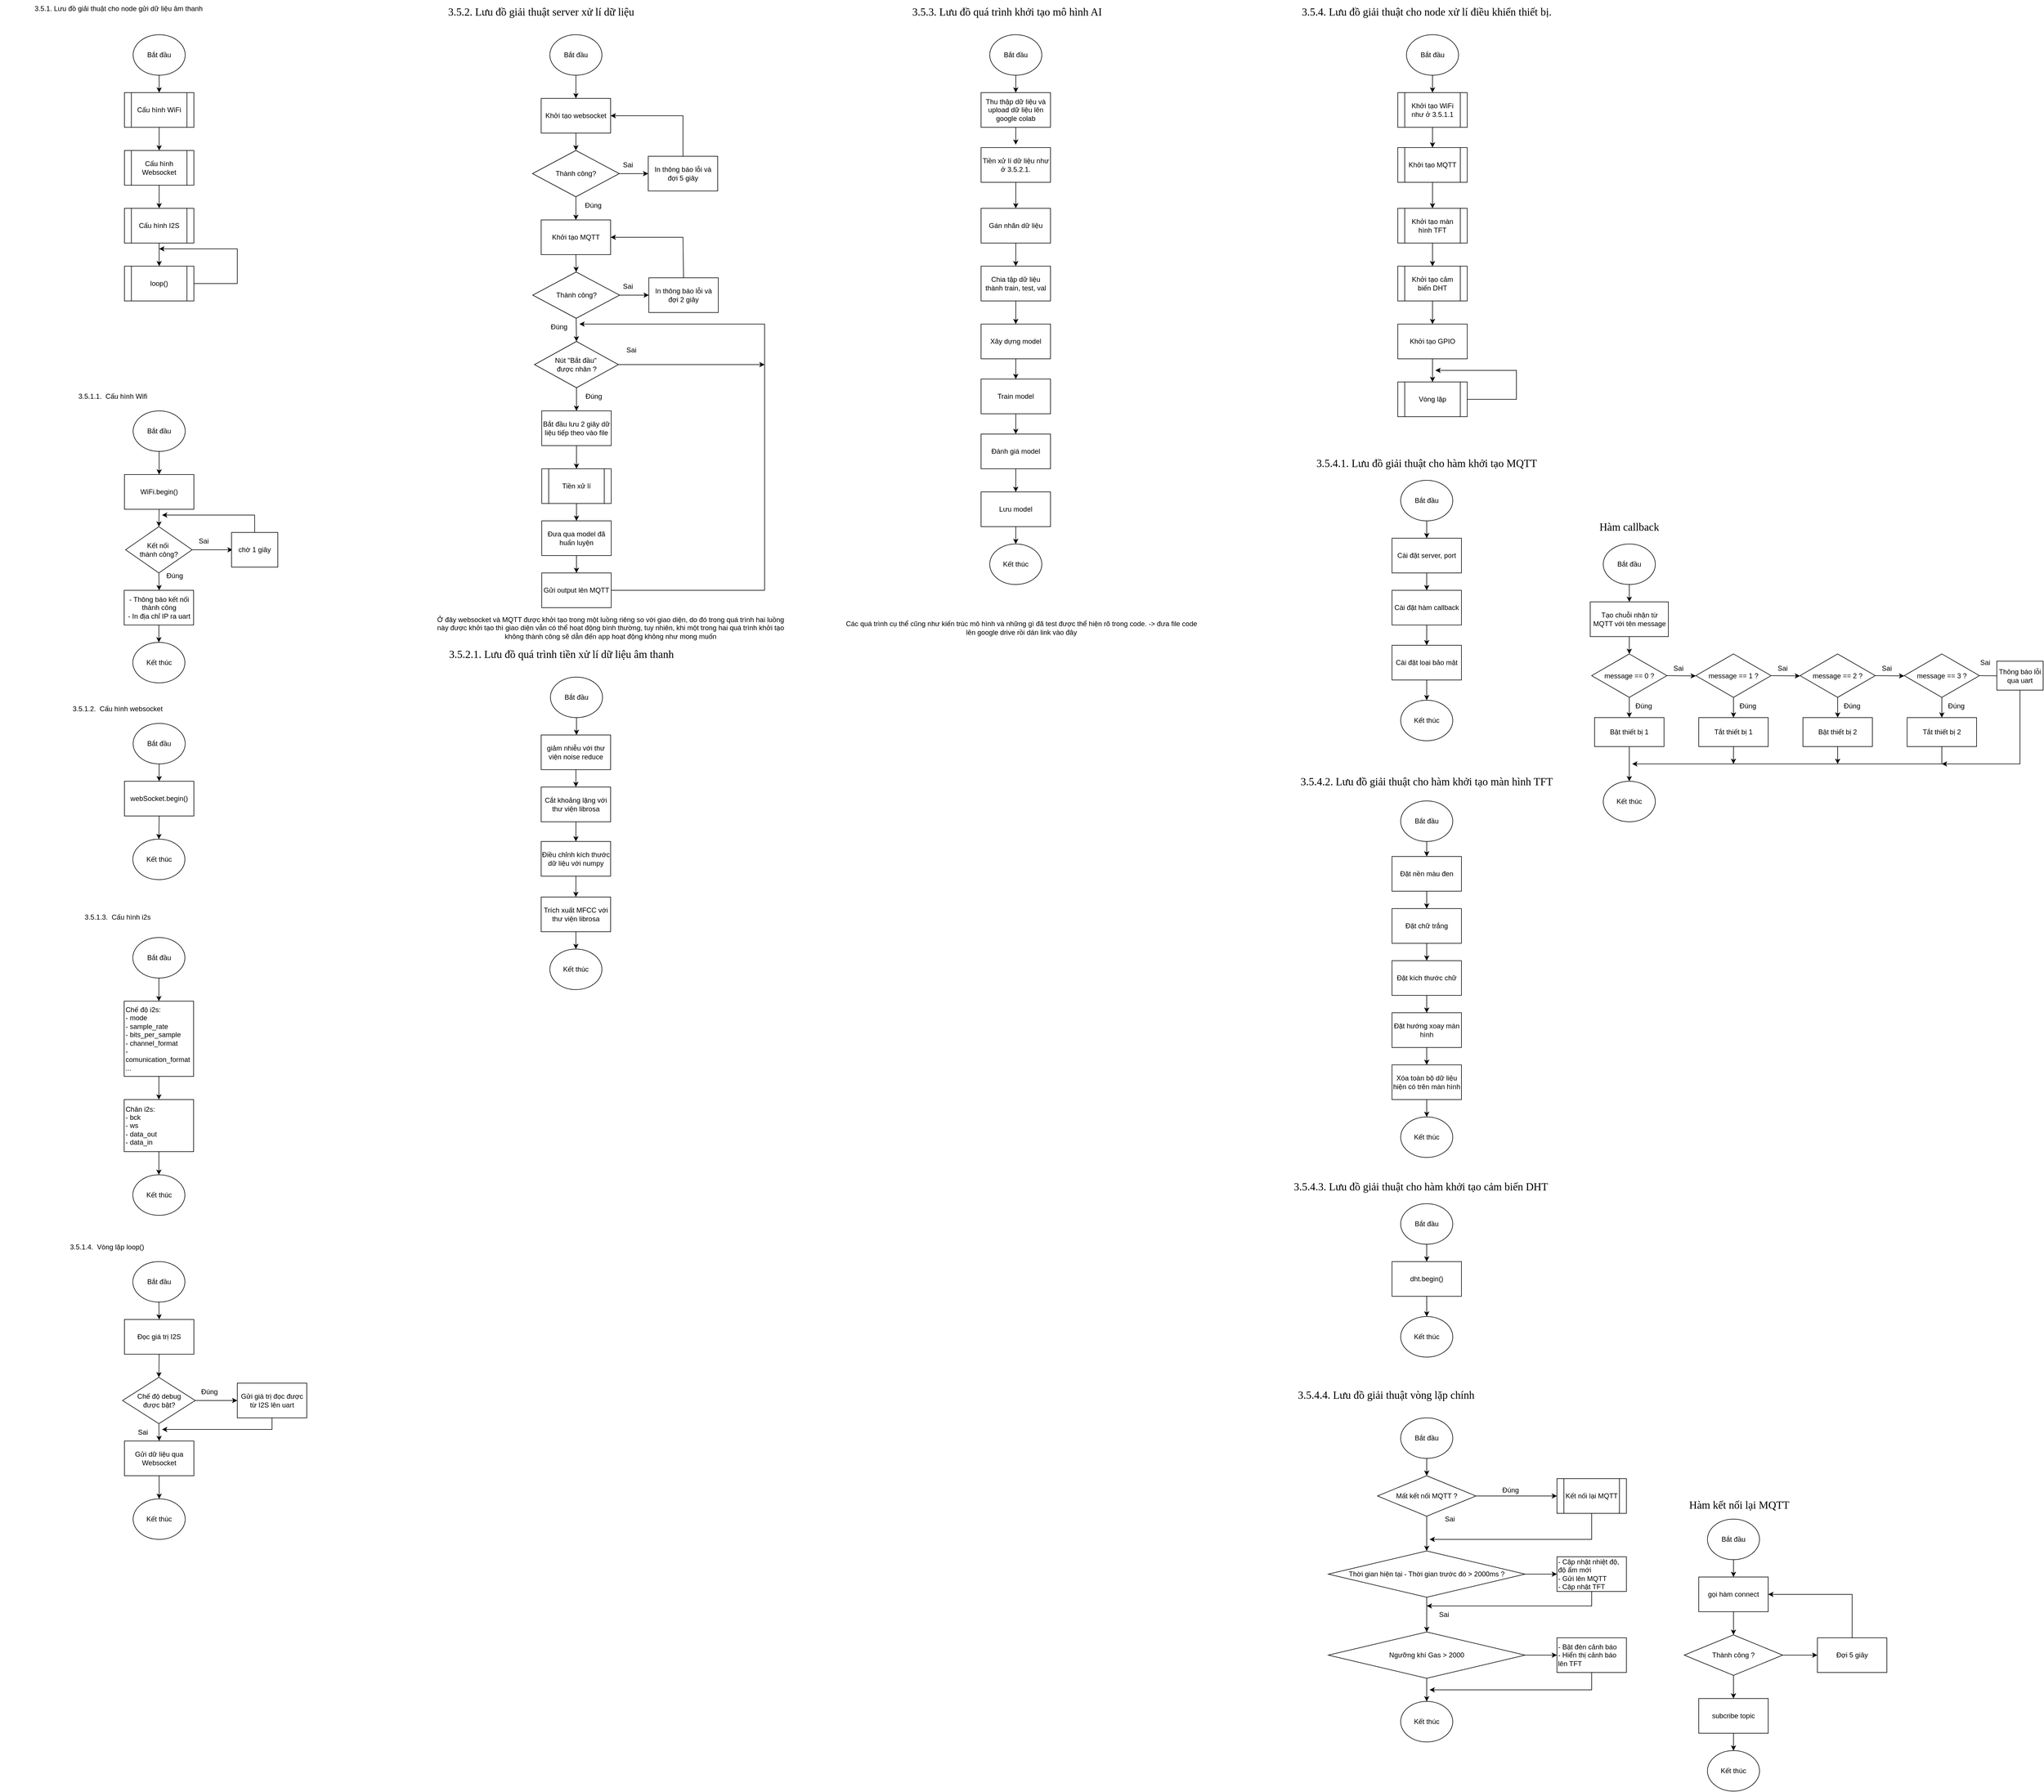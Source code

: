 <mxfile version="25.0.3">
  <diagram name="Page-1" id="W-CykHG-l-JnHnWiYOWF">
    <mxGraphModel dx="1368" dy="788" grid="1" gridSize="10" guides="1" tooltips="1" connect="1" arrows="1" fold="1" page="0" pageScale="1" pageWidth="850" pageHeight="1100" math="0" shadow="0">
      <root>
        <mxCell id="0" />
        <mxCell id="1" parent="0" />
        <mxCell id="1oKnx7t8Xmumv9tewnxi-1" value="Bắt đầu" style="ellipse;whiteSpace=wrap;html=1;" vertex="1" parent="1">
          <mxGeometry x="350" y="160" width="90" height="70" as="geometry" />
        </mxCell>
        <mxCell id="1oKnx7t8Xmumv9tewnxi-3" value="Cấu hình WiFi" style="shape=process;whiteSpace=wrap;html=1;backgroundOutline=1;" vertex="1" parent="1">
          <mxGeometry x="335" y="260" width="120" height="60" as="geometry" />
        </mxCell>
        <mxCell id="1oKnx7t8Xmumv9tewnxi-4" value="" style="endArrow=classic;html=1;rounded=0;exitX=0.5;exitY=1;exitDx=0;exitDy=0;entryX=0.5;entryY=0;entryDx=0;entryDy=0;" edge="1" parent="1" source="1oKnx7t8Xmumv9tewnxi-1" target="1oKnx7t8Xmumv9tewnxi-3">
          <mxGeometry width="50" height="50" relative="1" as="geometry">
            <mxPoint x="400" y="430" as="sourcePoint" />
            <mxPoint x="450" y="380" as="targetPoint" />
          </mxGeometry>
        </mxCell>
        <mxCell id="1oKnx7t8Xmumv9tewnxi-5" value="Cấu hình Websocket" style="shape=process;whiteSpace=wrap;html=1;backgroundOutline=1;" vertex="1" parent="1">
          <mxGeometry x="335" y="360" width="120" height="60" as="geometry" />
        </mxCell>
        <mxCell id="1oKnx7t8Xmumv9tewnxi-6" value="" style="endArrow=classic;html=1;rounded=0;exitX=0.5;exitY=1;exitDx=0;exitDy=0;entryX=0.5;entryY=0;entryDx=0;entryDy=0;" edge="1" parent="1" source="1oKnx7t8Xmumv9tewnxi-3" target="1oKnx7t8Xmumv9tewnxi-5">
          <mxGeometry width="50" height="50" relative="1" as="geometry">
            <mxPoint x="400" y="430" as="sourcePoint" />
            <mxPoint x="450" y="380" as="targetPoint" />
          </mxGeometry>
        </mxCell>
        <mxCell id="1oKnx7t8Xmumv9tewnxi-8" value="" style="endArrow=classic;html=1;rounded=0;exitX=0.5;exitY=1;exitDx=0;exitDy=0;entryX=0.5;entryY=0;entryDx=0;entryDy=0;" edge="1" parent="1" source="1oKnx7t8Xmumv9tewnxi-5" target="1oKnx7t8Xmumv9tewnxi-9">
          <mxGeometry width="50" height="50" relative="1" as="geometry">
            <mxPoint x="405" y="330" as="sourcePoint" />
            <mxPoint x="395" y="460" as="targetPoint" />
          </mxGeometry>
        </mxCell>
        <mxCell id="1oKnx7t8Xmumv9tewnxi-9" value="Cấu hình I2S" style="shape=process;whiteSpace=wrap;html=1;backgroundOutline=1;" vertex="1" parent="1">
          <mxGeometry x="335" y="460" width="120" height="60" as="geometry" />
        </mxCell>
        <mxCell id="1oKnx7t8Xmumv9tewnxi-12" value="loop()" style="shape=process;whiteSpace=wrap;html=1;backgroundOutline=1;" vertex="1" parent="1">
          <mxGeometry x="335" y="560" width="120" height="60" as="geometry" />
        </mxCell>
        <mxCell id="1oKnx7t8Xmumv9tewnxi-13" value="" style="endArrow=classic;html=1;rounded=0;exitX=0.5;exitY=1;exitDx=0;exitDy=0;exitPerimeter=0;entryX=0.5;entryY=0;entryDx=0;entryDy=0;" edge="1" parent="1" source="1oKnx7t8Xmumv9tewnxi-9" target="1oKnx7t8Xmumv9tewnxi-12">
          <mxGeometry width="50" height="50" relative="1" as="geometry">
            <mxPoint x="400" y="450" as="sourcePoint" />
            <mxPoint x="450" y="400" as="targetPoint" />
          </mxGeometry>
        </mxCell>
        <mxCell id="1oKnx7t8Xmumv9tewnxi-15" value="" style="endArrow=classic;html=1;rounded=0;exitX=1;exitY=0.5;exitDx=0;exitDy=0;" edge="1" parent="1" source="1oKnx7t8Xmumv9tewnxi-12">
          <mxGeometry width="50" height="50" relative="1" as="geometry">
            <mxPoint x="400" y="450" as="sourcePoint" />
            <mxPoint x="395" y="530" as="targetPoint" />
            <Array as="points">
              <mxPoint x="530" y="590" />
              <mxPoint x="530" y="530" />
            </Array>
          </mxGeometry>
        </mxCell>
        <mxCell id="1oKnx7t8Xmumv9tewnxi-16" value="3.5.1. Lưu đồ giải thuật cho node gửi dữ liệu âm thanh" style="text;html=1;align=center;verticalAlign=middle;whiteSpace=wrap;rounded=0;" vertex="1" parent="1">
          <mxGeometry x="140" y="100" width="370" height="30" as="geometry" />
        </mxCell>
        <mxCell id="1oKnx7t8Xmumv9tewnxi-17" value="3.5.1.1.&amp;nbsp; Cấu hình Wifi" style="text;html=1;align=center;verticalAlign=middle;whiteSpace=wrap;rounded=0;" vertex="1" parent="1">
          <mxGeometry x="130" y="770" width="370" height="30" as="geometry" />
        </mxCell>
        <mxCell id="1oKnx7t8Xmumv9tewnxi-18" value="Bắt đầu" style="ellipse;whiteSpace=wrap;html=1;" vertex="1" parent="1">
          <mxGeometry x="350" y="810" width="90" height="70" as="geometry" />
        </mxCell>
        <mxCell id="1oKnx7t8Xmumv9tewnxi-19" value="WiFi.begin()" style="rounded=0;whiteSpace=wrap;html=1;" vertex="1" parent="1">
          <mxGeometry x="335" y="920" width="120" height="60" as="geometry" />
        </mxCell>
        <mxCell id="1oKnx7t8Xmumv9tewnxi-20" value="" style="endArrow=classic;html=1;rounded=0;exitX=0.5;exitY=1;exitDx=0;exitDy=0;entryX=0.5;entryY=0;entryDx=0;entryDy=0;" edge="1" parent="1" source="1oKnx7t8Xmumv9tewnxi-18" target="1oKnx7t8Xmumv9tewnxi-19">
          <mxGeometry width="50" height="50" relative="1" as="geometry">
            <mxPoint x="400" y="670" as="sourcePoint" />
            <mxPoint x="450" y="620" as="targetPoint" />
          </mxGeometry>
        </mxCell>
        <mxCell id="1oKnx7t8Xmumv9tewnxi-21" value="Kết nối&amp;nbsp;&lt;div&gt;thành công?&lt;/div&gt;" style="rhombus;whiteSpace=wrap;html=1;" vertex="1" parent="1">
          <mxGeometry x="337" y="1010" width="115" height="80" as="geometry" />
        </mxCell>
        <mxCell id="1oKnx7t8Xmumv9tewnxi-22" value="" style="endArrow=classic;html=1;rounded=0;exitX=0.5;exitY=1;exitDx=0;exitDy=0;" edge="1" parent="1" source="1oKnx7t8Xmumv9tewnxi-21">
          <mxGeometry width="50" height="50" relative="1" as="geometry">
            <mxPoint x="402" y="1150" as="sourcePoint" />
            <mxPoint x="395" y="1120" as="targetPoint" />
          </mxGeometry>
        </mxCell>
        <mxCell id="1oKnx7t8Xmumv9tewnxi-23" value="Đúng" style="text;html=1;align=center;verticalAlign=middle;whiteSpace=wrap;rounded=0;" vertex="1" parent="1">
          <mxGeometry x="392" y="1080" width="60" height="30" as="geometry" />
        </mxCell>
        <mxCell id="1oKnx7t8Xmumv9tewnxi-24" value="" style="endArrow=classic;html=1;rounded=0;exitX=1;exitY=0.5;exitDx=0;exitDy=0;" edge="1" parent="1" source="1oKnx7t8Xmumv9tewnxi-21">
          <mxGeometry width="50" height="50" relative="1" as="geometry">
            <mxPoint x="402" y="1150" as="sourcePoint" />
            <mxPoint x="522" y="1050" as="targetPoint" />
          </mxGeometry>
        </mxCell>
        <mxCell id="1oKnx7t8Xmumv9tewnxi-25" value="Sai" style="text;html=1;align=center;verticalAlign=middle;whiteSpace=wrap;rounded=0;" vertex="1" parent="1">
          <mxGeometry x="442" y="1020" width="60" height="30" as="geometry" />
        </mxCell>
        <mxCell id="1oKnx7t8Xmumv9tewnxi-26" value="chờ 1 giây" style="rounded=0;whiteSpace=wrap;html=1;" vertex="1" parent="1">
          <mxGeometry x="520" y="1020" width="80" height="60" as="geometry" />
        </mxCell>
        <mxCell id="1oKnx7t8Xmumv9tewnxi-27" value="" style="endArrow=classic;html=1;rounded=0;exitX=0.5;exitY=1;exitDx=0;exitDy=0;entryX=0.5;entryY=0;entryDx=0;entryDy=0;" edge="1" parent="1" source="1oKnx7t8Xmumv9tewnxi-19" target="1oKnx7t8Xmumv9tewnxi-21">
          <mxGeometry width="50" height="50" relative="1" as="geometry">
            <mxPoint x="400" y="1150" as="sourcePoint" />
            <mxPoint x="450" y="1100" as="targetPoint" />
          </mxGeometry>
        </mxCell>
        <mxCell id="1oKnx7t8Xmumv9tewnxi-28" value="" style="endArrow=classic;html=1;rounded=0;exitX=0.5;exitY=0;exitDx=0;exitDy=0;" edge="1" parent="1" source="1oKnx7t8Xmumv9tewnxi-26">
          <mxGeometry width="50" height="50" relative="1" as="geometry">
            <mxPoint x="400" y="1150" as="sourcePoint" />
            <mxPoint x="400" y="990" as="targetPoint" />
            <Array as="points">
              <mxPoint x="560" y="990" />
            </Array>
          </mxGeometry>
        </mxCell>
        <mxCell id="1oKnx7t8Xmumv9tewnxi-29" value="- Thông báo kết nối thành công&lt;div&gt;- In địa chỉ IP ra uart&lt;/div&gt;" style="rounded=0;whiteSpace=wrap;html=1;" vertex="1" parent="1">
          <mxGeometry x="334.5" y="1120" width="120" height="60" as="geometry" />
        </mxCell>
        <mxCell id="1oKnx7t8Xmumv9tewnxi-30" value="Kết thúc" style="ellipse;whiteSpace=wrap;html=1;" vertex="1" parent="1">
          <mxGeometry x="349.5" y="1210" width="90" height="70" as="geometry" />
        </mxCell>
        <mxCell id="1oKnx7t8Xmumv9tewnxi-31" value="" style="endArrow=classic;html=1;rounded=0;exitX=0.5;exitY=1;exitDx=0;exitDy=0;entryX=0.5;entryY=0;entryDx=0;entryDy=0;" edge="1" parent="1" source="1oKnx7t8Xmumv9tewnxi-29" target="1oKnx7t8Xmumv9tewnxi-30">
          <mxGeometry width="50" height="50" relative="1" as="geometry">
            <mxPoint x="400" y="1150" as="sourcePoint" />
            <mxPoint x="450" y="1100" as="targetPoint" />
          </mxGeometry>
        </mxCell>
        <mxCell id="1oKnx7t8Xmumv9tewnxi-32" value="3.5.1.2.&amp;nbsp; Cấu hình websocket&amp;nbsp;" style="text;html=1;align=center;verticalAlign=middle;whiteSpace=wrap;rounded=0;" vertex="1" parent="1">
          <mxGeometry x="140" y="1310" width="370" height="30" as="geometry" />
        </mxCell>
        <mxCell id="1oKnx7t8Xmumv9tewnxi-33" value="Bắt đầu" style="ellipse;whiteSpace=wrap;html=1;" vertex="1" parent="1">
          <mxGeometry x="350" y="1350" width="90" height="70" as="geometry" />
        </mxCell>
        <mxCell id="1oKnx7t8Xmumv9tewnxi-34" value="webSocket.begin()" style="rounded=0;whiteSpace=wrap;html=1;" vertex="1" parent="1">
          <mxGeometry x="335" y="1450" width="120" height="60" as="geometry" />
        </mxCell>
        <mxCell id="1oKnx7t8Xmumv9tewnxi-35" value="Kết thúc" style="ellipse;whiteSpace=wrap;html=1;" vertex="1" parent="1">
          <mxGeometry x="349.5" y="1550" width="90" height="70" as="geometry" />
        </mxCell>
        <mxCell id="1oKnx7t8Xmumv9tewnxi-36" value="" style="endArrow=classic;html=1;rounded=0;exitX=0.5;exitY=1;exitDx=0;exitDy=0;entryX=0.5;entryY=0;entryDx=0;entryDy=0;" edge="1" parent="1" source="1oKnx7t8Xmumv9tewnxi-33" target="1oKnx7t8Xmumv9tewnxi-34">
          <mxGeometry width="50" height="50" relative="1" as="geometry">
            <mxPoint x="400" y="1320" as="sourcePoint" />
            <mxPoint x="450" y="1270" as="targetPoint" />
          </mxGeometry>
        </mxCell>
        <mxCell id="1oKnx7t8Xmumv9tewnxi-37" value="" style="endArrow=classic;html=1;rounded=0;exitX=0.5;exitY=1;exitDx=0;exitDy=0;entryX=0.5;entryY=0;entryDx=0;entryDy=0;" edge="1" parent="1" source="1oKnx7t8Xmumv9tewnxi-34" target="1oKnx7t8Xmumv9tewnxi-35">
          <mxGeometry width="50" height="50" relative="1" as="geometry">
            <mxPoint x="400" y="1320" as="sourcePoint" />
            <mxPoint x="450" y="1270" as="targetPoint" />
          </mxGeometry>
        </mxCell>
        <mxCell id="1oKnx7t8Xmumv9tewnxi-38" value="3.5.1.3.&amp;nbsp; Cấu hình i2s&amp;nbsp;" style="text;html=1;align=center;verticalAlign=middle;whiteSpace=wrap;rounded=0;" vertex="1" parent="1">
          <mxGeometry x="140" y="1670" width="370" height="30" as="geometry" />
        </mxCell>
        <mxCell id="1oKnx7t8Xmumv9tewnxi-39" value="Bắt đầu" style="ellipse;whiteSpace=wrap;html=1;" vertex="1" parent="1">
          <mxGeometry x="349.5" y="1720" width="90" height="70" as="geometry" />
        </mxCell>
        <mxCell id="1oKnx7t8Xmumv9tewnxi-40" value="Chế độ i2s:&amp;nbsp;&lt;br&gt;&lt;div&gt;- mode&lt;/div&gt;&lt;div&gt;- sample_rate&lt;br&gt;- bits_per_sample&lt;/div&gt;&lt;div&gt;- channel_format&lt;/div&gt;&lt;div&gt;- comunication_format&lt;/div&gt;&lt;div&gt;...&lt;/div&gt;" style="rounded=0;whiteSpace=wrap;html=1;align=left;" vertex="1" parent="1">
          <mxGeometry x="334.5" y="1830" width="120" height="130" as="geometry" />
        </mxCell>
        <mxCell id="1oKnx7t8Xmumv9tewnxi-41" value="" style="endArrow=classic;html=1;rounded=0;exitX=0.5;exitY=1;exitDx=0;exitDy=0;entryX=0.5;entryY=0;entryDx=0;entryDy=0;" edge="1" parent="1" source="1oKnx7t8Xmumv9tewnxi-39" target="1oKnx7t8Xmumv9tewnxi-40">
          <mxGeometry width="50" height="50" relative="1" as="geometry">
            <mxPoint x="400" y="1650" as="sourcePoint" />
            <mxPoint x="450" y="1600" as="targetPoint" />
          </mxGeometry>
        </mxCell>
        <mxCell id="1oKnx7t8Xmumv9tewnxi-43" value="Chân i2s:&lt;div&gt;- bck&lt;/div&gt;&lt;div&gt;- ws&lt;/div&gt;&lt;div&gt;- data_out&lt;/div&gt;&lt;div&gt;- data_in&lt;/div&gt;" style="rounded=0;whiteSpace=wrap;html=1;align=left;" vertex="1" parent="1">
          <mxGeometry x="334.5" y="2000" width="120" height="90" as="geometry" />
        </mxCell>
        <mxCell id="1oKnx7t8Xmumv9tewnxi-44" value="" style="endArrow=classic;html=1;rounded=0;exitX=0.5;exitY=1;exitDx=0;exitDy=0;entryX=0.5;entryY=0;entryDx=0;entryDy=0;" edge="1" parent="1" source="1oKnx7t8Xmumv9tewnxi-40" target="1oKnx7t8Xmumv9tewnxi-43">
          <mxGeometry width="50" height="50" relative="1" as="geometry">
            <mxPoint x="400" y="2000" as="sourcePoint" />
            <mxPoint x="450" y="1950" as="targetPoint" />
          </mxGeometry>
        </mxCell>
        <mxCell id="1oKnx7t8Xmumv9tewnxi-45" value="Kết thúc" style="ellipse;whiteSpace=wrap;html=1;" vertex="1" parent="1">
          <mxGeometry x="349.5" y="2130" width="90" height="70" as="geometry" />
        </mxCell>
        <mxCell id="1oKnx7t8Xmumv9tewnxi-46" value="" style="endArrow=classic;html=1;rounded=0;exitX=0.5;exitY=1;exitDx=0;exitDy=0;entryX=0.5;entryY=0;entryDx=0;entryDy=0;" edge="1" parent="1" source="1oKnx7t8Xmumv9tewnxi-43" target="1oKnx7t8Xmumv9tewnxi-45">
          <mxGeometry width="50" height="50" relative="1" as="geometry">
            <mxPoint x="400" y="2000" as="sourcePoint" />
            <mxPoint x="450" y="1950" as="targetPoint" />
          </mxGeometry>
        </mxCell>
        <mxCell id="1oKnx7t8Xmumv9tewnxi-47" value="3.5.1.4.&amp;nbsp; Vòng lặp loop()" style="text;html=1;align=center;verticalAlign=middle;whiteSpace=wrap;rounded=0;" vertex="1" parent="1">
          <mxGeometry x="120" y="2240" width="370" height="30" as="geometry" />
        </mxCell>
        <mxCell id="1oKnx7t8Xmumv9tewnxi-48" value="Bắt đầu" style="ellipse;whiteSpace=wrap;html=1;" vertex="1" parent="1">
          <mxGeometry x="349.5" y="2280" width="90" height="70" as="geometry" />
        </mxCell>
        <mxCell id="1oKnx7t8Xmumv9tewnxi-50" value="Đọc giá trị I2S" style="rounded=0;whiteSpace=wrap;html=1;" vertex="1" parent="1">
          <mxGeometry x="335" y="2380" width="120" height="60" as="geometry" />
        </mxCell>
        <mxCell id="1oKnx7t8Xmumv9tewnxi-51" value="" style="endArrow=classic;html=1;rounded=0;exitX=0.5;exitY=1;exitDx=0;exitDy=0;entryX=0.5;entryY=0;entryDx=0;entryDy=0;" edge="1" parent="1" source="1oKnx7t8Xmumv9tewnxi-48" target="1oKnx7t8Xmumv9tewnxi-50">
          <mxGeometry width="50" height="50" relative="1" as="geometry">
            <mxPoint x="400" y="2320" as="sourcePoint" />
            <mxPoint x="450" y="2270" as="targetPoint" />
          </mxGeometry>
        </mxCell>
        <mxCell id="1oKnx7t8Xmumv9tewnxi-52" value="Chế độ debug&lt;div&gt;&amp;nbsp;được bật?&amp;nbsp;&lt;/div&gt;" style="rhombus;whiteSpace=wrap;html=1;" vertex="1" parent="1">
          <mxGeometry x="331.75" y="2480" width="125.5" height="80" as="geometry" />
        </mxCell>
        <mxCell id="1oKnx7t8Xmumv9tewnxi-53" value="" style="endArrow=classic;html=1;rounded=0;exitX=0.5;exitY=1;exitDx=0;exitDy=0;entryX=0.5;entryY=0;entryDx=0;entryDy=0;" edge="1" parent="1" source="1oKnx7t8Xmumv9tewnxi-50" target="1oKnx7t8Xmumv9tewnxi-52">
          <mxGeometry width="50" height="50" relative="1" as="geometry">
            <mxPoint x="400" y="2320" as="sourcePoint" />
            <mxPoint x="450" y="2270" as="targetPoint" />
          </mxGeometry>
        </mxCell>
        <mxCell id="1oKnx7t8Xmumv9tewnxi-54" value="" style="endArrow=classic;html=1;rounded=0;exitX=0.5;exitY=1;exitDx=0;exitDy=0;" edge="1" parent="1" source="1oKnx7t8Xmumv9tewnxi-52">
          <mxGeometry width="50" height="50" relative="1" as="geometry">
            <mxPoint x="400" y="2320" as="sourcePoint" />
            <mxPoint x="395" y="2590" as="targetPoint" />
          </mxGeometry>
        </mxCell>
        <mxCell id="1oKnx7t8Xmumv9tewnxi-55" value="Gửi dữ liệu qua Websocket" style="rounded=0;whiteSpace=wrap;html=1;" vertex="1" parent="1">
          <mxGeometry x="335" y="2590" width="120" height="60" as="geometry" />
        </mxCell>
        <mxCell id="1oKnx7t8Xmumv9tewnxi-56" value="Kết thúc" style="ellipse;whiteSpace=wrap;html=1;" vertex="1" parent="1">
          <mxGeometry x="350" y="2690" width="90" height="70" as="geometry" />
        </mxCell>
        <mxCell id="1oKnx7t8Xmumv9tewnxi-57" value="" style="endArrow=classic;html=1;rounded=0;exitX=0.5;exitY=1;exitDx=0;exitDy=0;entryX=0.5;entryY=0;entryDx=0;entryDy=0;" edge="1" parent="1" source="1oKnx7t8Xmumv9tewnxi-55" target="1oKnx7t8Xmumv9tewnxi-56">
          <mxGeometry width="50" height="50" relative="1" as="geometry">
            <mxPoint x="400" y="2560" as="sourcePoint" />
            <mxPoint x="450" y="2510" as="targetPoint" />
          </mxGeometry>
        </mxCell>
        <mxCell id="1oKnx7t8Xmumv9tewnxi-58" value="" style="endArrow=classic;html=1;rounded=0;exitX=1;exitY=0.5;exitDx=0;exitDy=0;" edge="1" parent="1" source="1oKnx7t8Xmumv9tewnxi-52">
          <mxGeometry width="50" height="50" relative="1" as="geometry">
            <mxPoint x="400" y="2560" as="sourcePoint" />
            <mxPoint x="530" y="2520" as="targetPoint" />
          </mxGeometry>
        </mxCell>
        <mxCell id="1oKnx7t8Xmumv9tewnxi-59" value="Gửi giá trị đọc được từ I2S lên uart" style="rounded=0;whiteSpace=wrap;html=1;" vertex="1" parent="1">
          <mxGeometry x="530" y="2490" width="120" height="60" as="geometry" />
        </mxCell>
        <mxCell id="1oKnx7t8Xmumv9tewnxi-60" value="" style="endArrow=classic;html=1;rounded=0;exitX=0.5;exitY=1;exitDx=0;exitDy=0;" edge="1" parent="1" source="1oKnx7t8Xmumv9tewnxi-59">
          <mxGeometry width="50" height="50" relative="1" as="geometry">
            <mxPoint x="560" y="2640" as="sourcePoint" />
            <mxPoint x="400" y="2570" as="targetPoint" />
            <Array as="points">
              <mxPoint x="590" y="2570" />
            </Array>
          </mxGeometry>
        </mxCell>
        <mxCell id="1oKnx7t8Xmumv9tewnxi-61" value="Sai" style="text;html=1;align=center;verticalAlign=middle;whiteSpace=wrap;rounded=0;" vertex="1" parent="1">
          <mxGeometry x="337" y="2560" width="60" height="30" as="geometry" />
        </mxCell>
        <mxCell id="1oKnx7t8Xmumv9tewnxi-62" value="Đúng" style="text;html=1;align=center;verticalAlign=middle;whiteSpace=wrap;rounded=0;" vertex="1" parent="1">
          <mxGeometry x="452" y="2490" width="60" height="30" as="geometry" />
        </mxCell>
        <mxCell id="1oKnx7t8Xmumv9tewnxi-63" value="&lt;p style=&quot;line-height: 1.15px; margin-bottom: 0in; background: transparent; font-size: medium;&quot; align=&quot;justify&quot;&gt;&lt;font face=&quot;Time new roman&quot;&gt;&lt;font style=&quot;font-size: 14pt;&quot;&gt;3.5.2. Lưu đồ giải thuật server xử lí dữ liệu&lt;/font&gt;&lt;/font&gt;&lt;/p&gt;" style="text;html=1;align=center;verticalAlign=middle;whiteSpace=wrap;rounded=0;" vertex="1" parent="1">
          <mxGeometry x="880" y="100" width="350" height="30" as="geometry" />
        </mxCell>
        <mxCell id="1oKnx7t8Xmumv9tewnxi-64" value="Bắt đầu" style="ellipse;whiteSpace=wrap;html=1;" vertex="1" parent="1">
          <mxGeometry x="1070" y="160" width="90" height="70" as="geometry" />
        </mxCell>
        <mxCell id="1oKnx7t8Xmumv9tewnxi-65" value="Khởi tạo websocket" style="rounded=0;whiteSpace=wrap;html=1;" vertex="1" parent="1">
          <mxGeometry x="1055" y="270" width="120" height="60" as="geometry" />
        </mxCell>
        <mxCell id="1oKnx7t8Xmumv9tewnxi-66" value="Thành công?" style="rhombus;whiteSpace=wrap;html=1;" vertex="1" parent="1">
          <mxGeometry x="1040" y="360" width="150" height="80" as="geometry" />
        </mxCell>
        <mxCell id="1oKnx7t8Xmumv9tewnxi-67" value="" style="endArrow=classic;html=1;rounded=0;entryX=0.5;entryY=0;entryDx=0;entryDy=0;exitX=0.5;exitY=1;exitDx=0;exitDy=0;" edge="1" parent="1" source="1oKnx7t8Xmumv9tewnxi-65" target="1oKnx7t8Xmumv9tewnxi-66">
          <mxGeometry width="50" height="50" relative="1" as="geometry">
            <mxPoint x="890" y="360" as="sourcePoint" />
            <mxPoint x="940" y="310" as="targetPoint" />
          </mxGeometry>
        </mxCell>
        <mxCell id="1oKnx7t8Xmumv9tewnxi-68" value="" style="endArrow=classic;html=1;rounded=0;entryX=0.5;entryY=0;entryDx=0;entryDy=0;exitX=0.5;exitY=1;exitDx=0;exitDy=0;" edge="1" parent="1" source="1oKnx7t8Xmumv9tewnxi-64" target="1oKnx7t8Xmumv9tewnxi-65">
          <mxGeometry width="50" height="50" relative="1" as="geometry">
            <mxPoint x="1125" y="340" as="sourcePoint" />
            <mxPoint x="1125" y="380" as="targetPoint" />
          </mxGeometry>
        </mxCell>
        <mxCell id="1oKnx7t8Xmumv9tewnxi-69" value="" style="endArrow=classic;html=1;rounded=0;exitX=0.5;exitY=1;exitDx=0;exitDy=0;" edge="1" parent="1" source="1oKnx7t8Xmumv9tewnxi-66">
          <mxGeometry width="50" height="50" relative="1" as="geometry">
            <mxPoint x="890" y="350" as="sourcePoint" />
            <mxPoint x="1115" y="480" as="targetPoint" />
          </mxGeometry>
        </mxCell>
        <mxCell id="1oKnx7t8Xmumv9tewnxi-70" value="" style="endArrow=classic;html=1;rounded=0;exitX=1;exitY=0.5;exitDx=0;exitDy=0;" edge="1" parent="1" source="1oKnx7t8Xmumv9tewnxi-66" target="1oKnx7t8Xmumv9tewnxi-71">
          <mxGeometry width="50" height="50" relative="1" as="geometry">
            <mxPoint x="890" y="350" as="sourcePoint" />
            <mxPoint x="940" y="300" as="targetPoint" />
          </mxGeometry>
        </mxCell>
        <mxCell id="1oKnx7t8Xmumv9tewnxi-71" value="In thông báo lỗi và đợi 5 giây" style="rounded=0;whiteSpace=wrap;html=1;" vertex="1" parent="1">
          <mxGeometry x="1240" y="370" width="120" height="60" as="geometry" />
        </mxCell>
        <mxCell id="1oKnx7t8Xmumv9tewnxi-72" value="Sai" style="text;html=1;align=center;verticalAlign=middle;whiteSpace=wrap;rounded=0;" vertex="1" parent="1">
          <mxGeometry x="1175" y="370" width="60" height="30" as="geometry" />
        </mxCell>
        <mxCell id="1oKnx7t8Xmumv9tewnxi-73" value="" style="endArrow=classic;html=1;rounded=0;exitX=0.5;exitY=0;exitDx=0;exitDy=0;entryX=1;entryY=0.5;entryDx=0;entryDy=0;" edge="1" parent="1" source="1oKnx7t8Xmumv9tewnxi-71" target="1oKnx7t8Xmumv9tewnxi-65">
          <mxGeometry width="50" height="50" relative="1" as="geometry">
            <mxPoint x="890" y="360" as="sourcePoint" />
            <mxPoint x="940" y="310" as="targetPoint" />
            <Array as="points">
              <mxPoint x="1300" y="300" />
            </Array>
          </mxGeometry>
        </mxCell>
        <mxCell id="1oKnx7t8Xmumv9tewnxi-74" value="Nút &quot;Bắt đầu&quot;&amp;nbsp;&lt;div&gt;được nhân ?&lt;/div&gt;" style="rhombus;whiteSpace=wrap;html=1;" vertex="1" parent="1">
          <mxGeometry x="1043.5" y="690" width="145" height="80" as="geometry" />
        </mxCell>
        <mxCell id="1oKnx7t8Xmumv9tewnxi-75" value="Đúng" style="text;html=1;align=center;verticalAlign=middle;whiteSpace=wrap;rounded=0;" vertex="1" parent="1">
          <mxGeometry x="1115" y="440" width="60" height="30" as="geometry" />
        </mxCell>
        <mxCell id="1oKnx7t8Xmumv9tewnxi-76" value="" style="endArrow=classic;html=1;rounded=0;exitX=0.5;exitY=1;exitDx=0;exitDy=0;" edge="1" parent="1" source="1oKnx7t8Xmumv9tewnxi-74">
          <mxGeometry width="50" height="50" relative="1" as="geometry">
            <mxPoint x="891" y="550" as="sourcePoint" />
            <mxPoint x="1116" y="810" as="targetPoint" />
          </mxGeometry>
        </mxCell>
        <mxCell id="1oKnx7t8Xmumv9tewnxi-77" value="Đúng" style="text;html=1;align=center;verticalAlign=middle;whiteSpace=wrap;rounded=0;" vertex="1" parent="1">
          <mxGeometry x="1116" y="770" width="60" height="30" as="geometry" />
        </mxCell>
        <mxCell id="1oKnx7t8Xmumv9tewnxi-78" value="Sai" style="text;html=1;align=center;verticalAlign=middle;whiteSpace=wrap;rounded=0;" vertex="1" parent="1">
          <mxGeometry x="1181" y="690" width="60" height="30" as="geometry" />
        </mxCell>
        <mxCell id="1oKnx7t8Xmumv9tewnxi-79" value="" style="endArrow=classic;html=1;rounded=0;exitX=1;exitY=0.5;exitDx=0;exitDy=0;" edge="1" parent="1" source="1oKnx7t8Xmumv9tewnxi-74">
          <mxGeometry width="50" height="50" relative="1" as="geometry">
            <mxPoint x="891" y="790" as="sourcePoint" />
            <mxPoint x="1441" y="730" as="targetPoint" />
          </mxGeometry>
        </mxCell>
        <mxCell id="1oKnx7t8Xmumv9tewnxi-82" value="Bắt đầu lưu 2 giây dữ liệu tiếp theo vào file" style="rounded=0;whiteSpace=wrap;html=1;" vertex="1" parent="1">
          <mxGeometry x="1056" y="810" width="120" height="60" as="geometry" />
        </mxCell>
        <mxCell id="1oKnx7t8Xmumv9tewnxi-83" value="" style="endArrow=classic;html=1;rounded=0;exitX=0.5;exitY=1;exitDx=0;exitDy=0;" edge="1" parent="1" source="1oKnx7t8Xmumv9tewnxi-82">
          <mxGeometry width="50" height="50" relative="1" as="geometry">
            <mxPoint x="891" y="790" as="sourcePoint" />
            <mxPoint x="1116" y="910" as="targetPoint" />
          </mxGeometry>
        </mxCell>
        <mxCell id="1oKnx7t8Xmumv9tewnxi-84" value="Tiền xử lí" style="shape=process;whiteSpace=wrap;html=1;backgroundOutline=1;" vertex="1" parent="1">
          <mxGeometry x="1056" y="910" width="120" height="60" as="geometry" />
        </mxCell>
        <mxCell id="1oKnx7t8Xmumv9tewnxi-85" value="" style="endArrow=classic;html=1;rounded=0;exitX=0.5;exitY=1;exitDx=0;exitDy=0;" edge="1" parent="1" source="1oKnx7t8Xmumv9tewnxi-84">
          <mxGeometry width="50" height="50" relative="1" as="geometry">
            <mxPoint x="891" y="790" as="sourcePoint" />
            <mxPoint x="1116" y="1000" as="targetPoint" />
          </mxGeometry>
        </mxCell>
        <mxCell id="1oKnx7t8Xmumv9tewnxi-86" value="Đưa qua model đã huấn luyện" style="rounded=0;whiteSpace=wrap;html=1;" vertex="1" parent="1">
          <mxGeometry x="1056" y="1000" width="120" height="60" as="geometry" />
        </mxCell>
        <mxCell id="1oKnx7t8Xmumv9tewnxi-87" value="" style="endArrow=classic;html=1;rounded=0;exitX=0.5;exitY=1;exitDx=0;exitDy=0;" edge="1" parent="1" source="1oKnx7t8Xmumv9tewnxi-86">
          <mxGeometry width="50" height="50" relative="1" as="geometry">
            <mxPoint x="891" y="900" as="sourcePoint" />
            <mxPoint x="1116" y="1090" as="targetPoint" />
          </mxGeometry>
        </mxCell>
        <mxCell id="1oKnx7t8Xmumv9tewnxi-88" value="Gửi output lên MQTT" style="rounded=0;whiteSpace=wrap;html=1;" vertex="1" parent="1">
          <mxGeometry x="1056" y="1090" width="120" height="60" as="geometry" />
        </mxCell>
        <mxCell id="1oKnx7t8Xmumv9tewnxi-89" value="" style="endArrow=classic;html=1;rounded=0;exitX=1;exitY=0.5;exitDx=0;exitDy=0;" edge="1" parent="1" source="1oKnx7t8Xmumv9tewnxi-88">
          <mxGeometry width="50" height="50" relative="1" as="geometry">
            <mxPoint x="891" y="900" as="sourcePoint" />
            <mxPoint x="1121" y="660" as="targetPoint" />
            <Array as="points">
              <mxPoint x="1441" y="1120" />
              <mxPoint x="1441" y="660" />
            </Array>
          </mxGeometry>
        </mxCell>
        <mxCell id="1oKnx7t8Xmumv9tewnxi-91" value="Khởi tạo MQTT" style="rounded=0;whiteSpace=wrap;html=1;" vertex="1" parent="1">
          <mxGeometry x="1055" y="480" width="120" height="60" as="geometry" />
        </mxCell>
        <mxCell id="1oKnx7t8Xmumv9tewnxi-111" value="" style="edgeStyle=orthogonalEdgeStyle;rounded=0;orthogonalLoop=1;jettySize=auto;html=1;" edge="1" parent="1" source="1oKnx7t8Xmumv9tewnxi-92" target="1oKnx7t8Xmumv9tewnxi-109">
          <mxGeometry relative="1" as="geometry" />
        </mxCell>
        <mxCell id="1oKnx7t8Xmumv9tewnxi-92" value="Thành công?" style="rhombus;whiteSpace=wrap;html=1;" vertex="1" parent="1">
          <mxGeometry x="1040.5" y="570" width="150" height="80" as="geometry" />
        </mxCell>
        <mxCell id="1oKnx7t8Xmumv9tewnxi-93" value="" style="endArrow=classic;html=1;rounded=0;exitX=0.5;exitY=1;exitDx=0;exitDy=0;entryX=0.5;entryY=0;entryDx=0;entryDy=0;" edge="1" parent="1" source="1oKnx7t8Xmumv9tewnxi-91" target="1oKnx7t8Xmumv9tewnxi-92">
          <mxGeometry width="50" height="50" relative="1" as="geometry">
            <mxPoint x="890" y="600" as="sourcePoint" />
            <mxPoint x="940" y="550" as="targetPoint" />
          </mxGeometry>
        </mxCell>
        <mxCell id="1oKnx7t8Xmumv9tewnxi-94" value="" style="endArrow=classic;html=1;rounded=0;exitX=0.5;exitY=1;exitDx=0;exitDy=0;entryX=0.5;entryY=0;entryDx=0;entryDy=0;" edge="1" parent="1" source="1oKnx7t8Xmumv9tewnxi-92" target="1oKnx7t8Xmumv9tewnxi-74">
          <mxGeometry width="50" height="50" relative="1" as="geometry">
            <mxPoint x="1104.95" y="651.04" as="sourcePoint" />
            <mxPoint x="935" y="550" as="targetPoint" />
          </mxGeometry>
        </mxCell>
        <mxCell id="1oKnx7t8Xmumv9tewnxi-95" value="&lt;p style=&quot;line-height: 1.15px; margin-bottom: 0in; background: transparent; font-size: medium;&quot; align=&quot;justify&quot;&gt;&lt;font face=&quot;Time new roman&quot;&gt;&lt;font style=&quot;font-size: 14pt;&quot;&gt;3.5.2.1. Lưu đồ quá trình tiền xử lí dữ liệu âm thanh&lt;/font&gt;&lt;/font&gt;&lt;/p&gt;" style="text;html=1;align=center;verticalAlign=middle;whiteSpace=wrap;rounded=0;" vertex="1" parent="1">
          <mxGeometry x="870" y="1210" width="440" height="30" as="geometry" />
        </mxCell>
        <mxCell id="1oKnx7t8Xmumv9tewnxi-96" value="Ở đây websocket và MQTT được khởi tạo trong một luồng riêng so với giao diện, do đó trong quá trình hai luồng này được khởi tạo thì giao diện vẫn có thể hoạt động bình thường, tuy nhiên, khi một trong hai quá trình khởi tạo không thành công sẽ dẫn đến app hoạt động không như mong muốn" style="text;html=1;align=center;verticalAlign=middle;whiteSpace=wrap;rounded=0;" vertex="1" parent="1">
          <mxGeometry x="870" y="1170" width="610" height="30" as="geometry" />
        </mxCell>
        <mxCell id="1oKnx7t8Xmumv9tewnxi-98" value="Bắt đầu" style="ellipse;whiteSpace=wrap;html=1;" vertex="1" parent="1">
          <mxGeometry x="1071" y="1270" width="90" height="70" as="geometry" />
        </mxCell>
        <mxCell id="1oKnx7t8Xmumv9tewnxi-99" value="" style="endArrow=classic;html=1;rounded=0;exitX=0.5;exitY=1;exitDx=0;exitDy=0;" edge="1" parent="1" source="1oKnx7t8Xmumv9tewnxi-98">
          <mxGeometry width="50" height="50" relative="1" as="geometry">
            <mxPoint x="850" y="1210" as="sourcePoint" />
            <mxPoint x="1116" y="1370" as="targetPoint" />
          </mxGeometry>
        </mxCell>
        <mxCell id="1oKnx7t8Xmumv9tewnxi-100" value="giảm nhiễu với thư viện noise reduce" style="rounded=0;whiteSpace=wrap;html=1;" vertex="1" parent="1">
          <mxGeometry x="1055" y="1370" width="120" height="60" as="geometry" />
        </mxCell>
        <mxCell id="1oKnx7t8Xmumv9tewnxi-101" value="Cắt khoảng lặng với thư viện librosa" style="rounded=0;whiteSpace=wrap;html=1;" vertex="1" parent="1">
          <mxGeometry x="1055" y="1460" width="120" height="60" as="geometry" />
        </mxCell>
        <mxCell id="1oKnx7t8Xmumv9tewnxi-102" value="" style="endArrow=classic;html=1;rounded=0;exitX=0.5;exitY=1;exitDx=0;exitDy=0;entryX=0.5;entryY=0;entryDx=0;entryDy=0;" edge="1" parent="1" source="1oKnx7t8Xmumv9tewnxi-100" target="1oKnx7t8Xmumv9tewnxi-101">
          <mxGeometry width="50" height="50" relative="1" as="geometry">
            <mxPoint x="850" y="1210" as="sourcePoint" />
            <mxPoint x="900" y="1160" as="targetPoint" />
          </mxGeometry>
        </mxCell>
        <mxCell id="1oKnx7t8Xmumv9tewnxi-103" value="Điều chỉnh kích thước dữ liệu với numpy" style="rounded=0;whiteSpace=wrap;html=1;" vertex="1" parent="1">
          <mxGeometry x="1055" y="1554" width="120" height="60" as="geometry" />
        </mxCell>
        <mxCell id="1oKnx7t8Xmumv9tewnxi-104" value="" style="endArrow=classic;html=1;rounded=0;exitX=0.5;exitY=1;exitDx=0;exitDy=0;entryX=0.5;entryY=0;entryDx=0;entryDy=0;" edge="1" parent="1" source="1oKnx7t8Xmumv9tewnxi-101" target="1oKnx7t8Xmumv9tewnxi-103">
          <mxGeometry width="50" height="50" relative="1" as="geometry">
            <mxPoint x="850" y="1450" as="sourcePoint" />
            <mxPoint x="900" y="1400" as="targetPoint" />
          </mxGeometry>
        </mxCell>
        <mxCell id="1oKnx7t8Xmumv9tewnxi-105" value="Trích xuất MFCC với thư viện librosa" style="rounded=0;whiteSpace=wrap;html=1;" vertex="1" parent="1">
          <mxGeometry x="1055" y="1650" width="120" height="60" as="geometry" />
        </mxCell>
        <mxCell id="1oKnx7t8Xmumv9tewnxi-106" value="" style="endArrow=classic;html=1;rounded=0;exitX=0.5;exitY=1;exitDx=0;exitDy=0;" edge="1" parent="1" source="1oKnx7t8Xmumv9tewnxi-103" target="1oKnx7t8Xmumv9tewnxi-105">
          <mxGeometry width="50" height="50" relative="1" as="geometry">
            <mxPoint x="850" y="1450" as="sourcePoint" />
            <mxPoint x="900" y="1400" as="targetPoint" />
          </mxGeometry>
        </mxCell>
        <mxCell id="1oKnx7t8Xmumv9tewnxi-107" value="Kết thúc" style="ellipse;whiteSpace=wrap;html=1;" vertex="1" parent="1">
          <mxGeometry x="1070" y="1740" width="90" height="70" as="geometry" />
        </mxCell>
        <mxCell id="1oKnx7t8Xmumv9tewnxi-108" value="" style="endArrow=classic;html=1;rounded=0;exitX=0.5;exitY=1;exitDx=0;exitDy=0;entryX=0.5;entryY=0;entryDx=0;entryDy=0;" edge="1" parent="1" source="1oKnx7t8Xmumv9tewnxi-105" target="1oKnx7t8Xmumv9tewnxi-107">
          <mxGeometry width="50" height="50" relative="1" as="geometry">
            <mxPoint x="850" y="1570" as="sourcePoint" />
            <mxPoint x="900" y="1520" as="targetPoint" />
          </mxGeometry>
        </mxCell>
        <mxCell id="1oKnx7t8Xmumv9tewnxi-109" value="In thông báo lỗi và đợi 2 giây" style="rounded=0;whiteSpace=wrap;html=1;" vertex="1" parent="1">
          <mxGeometry x="1241" y="580" width="120" height="60" as="geometry" />
        </mxCell>
        <mxCell id="1oKnx7t8Xmumv9tewnxi-110" value="Đúng" style="text;html=1;align=center;verticalAlign=middle;whiteSpace=wrap;rounded=0;" vertex="1" parent="1">
          <mxGeometry x="1056" y="650" width="60" height="30" as="geometry" />
        </mxCell>
        <mxCell id="1oKnx7t8Xmumv9tewnxi-112" value="Sai" style="text;html=1;align=center;verticalAlign=middle;whiteSpace=wrap;rounded=0;" vertex="1" parent="1">
          <mxGeometry x="1175" y="580" width="60" height="30" as="geometry" />
        </mxCell>
        <mxCell id="1oKnx7t8Xmumv9tewnxi-113" value="" style="endArrow=classic;html=1;rounded=0;entryX=1;entryY=0.5;entryDx=0;entryDy=0;exitX=0.5;exitY=0;exitDx=0;exitDy=0;" edge="1" parent="1" source="1oKnx7t8Xmumv9tewnxi-109" target="1oKnx7t8Xmumv9tewnxi-91">
          <mxGeometry width="50" height="50" relative="1" as="geometry">
            <mxPoint x="850" y="730" as="sourcePoint" />
            <mxPoint x="900" y="680" as="targetPoint" />
            <Array as="points">
              <mxPoint x="1300" y="510" />
            </Array>
          </mxGeometry>
        </mxCell>
        <mxCell id="1oKnx7t8Xmumv9tewnxi-115" value="&lt;p style=&quot;line-height: 1.15px; margin-bottom: 0in; background: transparent; font-size: medium;&quot; align=&quot;justify&quot;&gt;&lt;font face=&quot;Time new roman&quot;&gt;&lt;font style=&quot;font-size: 14pt;&quot;&gt;3.5.3. Lưu đồ quá trình khởi tạo mô hình AI&lt;/font&gt;&lt;/font&gt;&lt;/p&gt;" style="text;html=1;align=center;verticalAlign=middle;whiteSpace=wrap;rounded=0;" vertex="1" parent="1">
          <mxGeometry x="1670" y="100" width="380" height="30" as="geometry" />
        </mxCell>
        <mxCell id="1oKnx7t8Xmumv9tewnxi-116" value="Bắt đầu" style="ellipse;whiteSpace=wrap;html=1;" vertex="1" parent="1">
          <mxGeometry x="1830" y="160" width="90" height="70" as="geometry" />
        </mxCell>
        <mxCell id="1oKnx7t8Xmumv9tewnxi-117" value="Thu thập dữ liệu và upload dữ liệu lên google colab" style="rounded=0;whiteSpace=wrap;html=1;" vertex="1" parent="1">
          <mxGeometry x="1815" y="260" width="120" height="60" as="geometry" />
        </mxCell>
        <mxCell id="1oKnx7t8Xmumv9tewnxi-118" value="" style="endArrow=classic;html=1;rounded=0;exitX=0.5;exitY=1;exitDx=0;exitDy=0;entryX=0.5;entryY=0;entryDx=0;entryDy=0;" edge="1" parent="1" source="1oKnx7t8Xmumv9tewnxi-116" target="1oKnx7t8Xmumv9tewnxi-117">
          <mxGeometry width="50" height="50" relative="1" as="geometry">
            <mxPoint x="1560" y="490" as="sourcePoint" />
            <mxPoint x="1610" y="440" as="targetPoint" />
          </mxGeometry>
        </mxCell>
        <mxCell id="1oKnx7t8Xmumv9tewnxi-119" value="" style="endArrow=classic;html=1;rounded=0;exitX=0.5;exitY=1;exitDx=0;exitDy=0;" edge="1" parent="1" source="1oKnx7t8Xmumv9tewnxi-117">
          <mxGeometry width="50" height="50" relative="1" as="geometry">
            <mxPoint x="1560" y="490" as="sourcePoint" />
            <mxPoint x="1875" y="350" as="targetPoint" />
          </mxGeometry>
        </mxCell>
        <mxCell id="1oKnx7t8Xmumv9tewnxi-120" value="Tiền xử lí dữ liệu như ở 3.5.2.1." style="rounded=0;whiteSpace=wrap;html=1;" vertex="1" parent="1">
          <mxGeometry x="1815" y="355" width="120" height="60" as="geometry" />
        </mxCell>
        <mxCell id="1oKnx7t8Xmumv9tewnxi-121" value="Gán nhãn dữ liệu" style="rounded=0;whiteSpace=wrap;html=1;" vertex="1" parent="1">
          <mxGeometry x="1815" y="460" width="120" height="60" as="geometry" />
        </mxCell>
        <mxCell id="1oKnx7t8Xmumv9tewnxi-122" value="" style="endArrow=classic;html=1;rounded=0;exitX=0.5;exitY=1;exitDx=0;exitDy=0;entryX=0.5;entryY=0;entryDx=0;entryDy=0;" edge="1" parent="1" source="1oKnx7t8Xmumv9tewnxi-120" target="1oKnx7t8Xmumv9tewnxi-121">
          <mxGeometry width="50" height="50" relative="1" as="geometry">
            <mxPoint x="1560" y="490" as="sourcePoint" />
            <mxPoint x="1610" y="440" as="targetPoint" />
          </mxGeometry>
        </mxCell>
        <mxCell id="1oKnx7t8Xmumv9tewnxi-123" value="Chia tập dữ liệu thành train, test, val" style="rounded=0;whiteSpace=wrap;html=1;" vertex="1" parent="1">
          <mxGeometry x="1815" y="560" width="120" height="60" as="geometry" />
        </mxCell>
        <mxCell id="1oKnx7t8Xmumv9tewnxi-124" value="" style="endArrow=classic;html=1;rounded=0;exitX=0.5;exitY=1;exitDx=0;exitDy=0;entryX=0.5;entryY=0;entryDx=0;entryDy=0;" edge="1" parent="1" source="1oKnx7t8Xmumv9tewnxi-121" target="1oKnx7t8Xmumv9tewnxi-123">
          <mxGeometry width="50" height="50" relative="1" as="geometry">
            <mxPoint x="1560" y="490" as="sourcePoint" />
            <mxPoint x="1610" y="440" as="targetPoint" />
          </mxGeometry>
        </mxCell>
        <mxCell id="1oKnx7t8Xmumv9tewnxi-125" value="Xây dựng model" style="rounded=0;whiteSpace=wrap;html=1;" vertex="1" parent="1">
          <mxGeometry x="1815" y="660" width="120" height="60" as="geometry" />
        </mxCell>
        <mxCell id="1oKnx7t8Xmumv9tewnxi-126" value="" style="endArrow=classic;html=1;rounded=0;exitX=0.5;exitY=1;exitDx=0;exitDy=0;entryX=0.5;entryY=0;entryDx=0;entryDy=0;" edge="1" parent="1" source="1oKnx7t8Xmumv9tewnxi-123" target="1oKnx7t8Xmumv9tewnxi-125">
          <mxGeometry width="50" height="50" relative="1" as="geometry">
            <mxPoint x="1560" y="490" as="sourcePoint" />
            <mxPoint x="1610" y="440" as="targetPoint" />
          </mxGeometry>
        </mxCell>
        <mxCell id="1oKnx7t8Xmumv9tewnxi-127" value="Train model" style="rounded=0;whiteSpace=wrap;html=1;" vertex="1" parent="1">
          <mxGeometry x="1815" y="755" width="120" height="60" as="geometry" />
        </mxCell>
        <mxCell id="1oKnx7t8Xmumv9tewnxi-128" value="" style="endArrow=classic;html=1;rounded=0;exitX=0.5;exitY=1;exitDx=0;exitDy=0;entryX=0.5;entryY=0;entryDx=0;entryDy=0;" edge="1" parent="1" source="1oKnx7t8Xmumv9tewnxi-125" target="1oKnx7t8Xmumv9tewnxi-127">
          <mxGeometry width="50" height="50" relative="1" as="geometry">
            <mxPoint x="1560" y="610" as="sourcePoint" />
            <mxPoint x="1610" y="560" as="targetPoint" />
          </mxGeometry>
        </mxCell>
        <mxCell id="1oKnx7t8Xmumv9tewnxi-129" value="Đánh giá model" style="rounded=0;whiteSpace=wrap;html=1;" vertex="1" parent="1">
          <mxGeometry x="1815" y="850" width="120" height="60" as="geometry" />
        </mxCell>
        <mxCell id="1oKnx7t8Xmumv9tewnxi-130" value="" style="endArrow=classic;html=1;rounded=0;exitX=0.5;exitY=1;exitDx=0;exitDy=0;entryX=0.5;entryY=0;entryDx=0;entryDy=0;" edge="1" parent="1" source="1oKnx7t8Xmumv9tewnxi-127" target="1oKnx7t8Xmumv9tewnxi-129">
          <mxGeometry width="50" height="50" relative="1" as="geometry">
            <mxPoint x="1560" y="610" as="sourcePoint" />
            <mxPoint x="1610" y="560" as="targetPoint" />
          </mxGeometry>
        </mxCell>
        <mxCell id="1oKnx7t8Xmumv9tewnxi-131" value="Lưu model" style="rounded=0;whiteSpace=wrap;html=1;" vertex="1" parent="1">
          <mxGeometry x="1815" y="950" width="120" height="60" as="geometry" />
        </mxCell>
        <mxCell id="1oKnx7t8Xmumv9tewnxi-132" value="" style="endArrow=classic;html=1;rounded=0;exitX=0.5;exitY=1;exitDx=0;exitDy=0;entryX=0.5;entryY=0;entryDx=0;entryDy=0;" edge="1" parent="1" source="1oKnx7t8Xmumv9tewnxi-129" target="1oKnx7t8Xmumv9tewnxi-131">
          <mxGeometry width="50" height="50" relative="1" as="geometry">
            <mxPoint x="1560" y="710" as="sourcePoint" />
            <mxPoint x="1610" y="660" as="targetPoint" />
          </mxGeometry>
        </mxCell>
        <mxCell id="1oKnx7t8Xmumv9tewnxi-133" value="Kết thúc" style="ellipse;whiteSpace=wrap;html=1;" vertex="1" parent="1">
          <mxGeometry x="1830" y="1040" width="90" height="70" as="geometry" />
        </mxCell>
        <mxCell id="1oKnx7t8Xmumv9tewnxi-134" value="" style="endArrow=classic;html=1;rounded=0;exitX=0.5;exitY=1;exitDx=0;exitDy=0;entryX=0.5;entryY=0;entryDx=0;entryDy=0;" edge="1" parent="1" source="1oKnx7t8Xmumv9tewnxi-131" target="1oKnx7t8Xmumv9tewnxi-133">
          <mxGeometry width="50" height="50" relative="1" as="geometry">
            <mxPoint x="1560" y="700" as="sourcePoint" />
            <mxPoint x="1610" y="650" as="targetPoint" />
          </mxGeometry>
        </mxCell>
        <mxCell id="1oKnx7t8Xmumv9tewnxi-135" value="Các quá trình cụ thể cũng như kiến trúc mô hình và những gì đã test được thể hiện rõ trong code. -&amp;gt; đưa file code lên google drive rồi dán link vào đây" style="text;html=1;align=center;verticalAlign=middle;whiteSpace=wrap;rounded=0;" vertex="1" parent="1">
          <mxGeometry x="1580" y="1170" width="610" height="30" as="geometry" />
        </mxCell>
        <mxCell id="1oKnx7t8Xmumv9tewnxi-136" value="&lt;p style=&quot;line-height: 1.15px; margin-bottom: 0in; background: transparent; font-size: medium;&quot; align=&quot;justify&quot;&gt;&lt;font face=&quot;Time new roman&quot;&gt;&lt;font style=&quot;font-size: 14pt;&quot;&gt;3.5.4. Lưu đồ giải thuật cho node xử lí điều khiển thiết bị.&lt;/font&gt;&lt;/font&gt;&lt;/p&gt;" style="text;html=1;align=center;verticalAlign=middle;whiteSpace=wrap;rounded=0;" vertex="1" parent="1">
          <mxGeometry x="2360" y="100" width="450" height="30" as="geometry" />
        </mxCell>
        <mxCell id="1oKnx7t8Xmumv9tewnxi-137" value="Bắt đầu" style="ellipse;whiteSpace=wrap;html=1;" vertex="1" parent="1">
          <mxGeometry x="2550" y="160" width="90" height="70" as="geometry" />
        </mxCell>
        <mxCell id="1oKnx7t8Xmumv9tewnxi-138" value="Khởi tạo WiFi như ở 3.5.1.1" style="shape=process;whiteSpace=wrap;html=1;backgroundOutline=1;" vertex="1" parent="1">
          <mxGeometry x="2535" y="260" width="120" height="60" as="geometry" />
        </mxCell>
        <mxCell id="1oKnx7t8Xmumv9tewnxi-139" value="Khởi tạo MQTT" style="shape=process;whiteSpace=wrap;html=1;backgroundOutline=1;" vertex="1" parent="1">
          <mxGeometry x="2535" y="355" width="120" height="60" as="geometry" />
        </mxCell>
        <mxCell id="1oKnx7t8Xmumv9tewnxi-140" value="Khởi tạo màn hình TFT" style="shape=process;whiteSpace=wrap;html=1;backgroundOutline=1;" vertex="1" parent="1">
          <mxGeometry x="2535" y="460" width="120" height="60" as="geometry" />
        </mxCell>
        <mxCell id="1oKnx7t8Xmumv9tewnxi-141" value="Khởi tạo cảm biến DHT" style="shape=process;whiteSpace=wrap;html=1;backgroundOutline=1;" vertex="1" parent="1">
          <mxGeometry x="2535" y="560" width="120" height="60" as="geometry" />
        </mxCell>
        <mxCell id="1oKnx7t8Xmumv9tewnxi-142" value="Khởi tạo GPIO" style="rounded=0;whiteSpace=wrap;html=1;" vertex="1" parent="1">
          <mxGeometry x="2535" y="660" width="120" height="60" as="geometry" />
        </mxCell>
        <mxCell id="1oKnx7t8Xmumv9tewnxi-144" value="Vòng lặp" style="shape=process;whiteSpace=wrap;html=1;backgroundOutline=1;" vertex="1" parent="1">
          <mxGeometry x="2535" y="760" width="120" height="60" as="geometry" />
        </mxCell>
        <mxCell id="1oKnx7t8Xmumv9tewnxi-145" value="" style="endArrow=classic;html=1;rounded=0;exitX=0.5;exitY=1;exitDx=0;exitDy=0;entryX=0.5;entryY=0;entryDx=0;entryDy=0;" edge="1" parent="1" source="1oKnx7t8Xmumv9tewnxi-137" target="1oKnx7t8Xmumv9tewnxi-138">
          <mxGeometry width="50" height="50" relative="1" as="geometry">
            <mxPoint x="2880" y="580" as="sourcePoint" />
            <mxPoint x="2930" y="530" as="targetPoint" />
          </mxGeometry>
        </mxCell>
        <mxCell id="1oKnx7t8Xmumv9tewnxi-146" value="" style="endArrow=classic;html=1;rounded=0;exitX=0.5;exitY=1;exitDx=0;exitDy=0;entryX=0.5;entryY=0;entryDx=0;entryDy=0;" edge="1" parent="1" source="1oKnx7t8Xmumv9tewnxi-138" target="1oKnx7t8Xmumv9tewnxi-139">
          <mxGeometry width="50" height="50" relative="1" as="geometry">
            <mxPoint x="2880" y="580" as="sourcePoint" />
            <mxPoint x="2930" y="530" as="targetPoint" />
          </mxGeometry>
        </mxCell>
        <mxCell id="1oKnx7t8Xmumv9tewnxi-147" value="" style="endArrow=classic;html=1;rounded=0;exitX=0.5;exitY=1;exitDx=0;exitDy=0;entryX=0.5;entryY=0;entryDx=0;entryDy=0;" edge="1" parent="1" source="1oKnx7t8Xmumv9tewnxi-139" target="1oKnx7t8Xmumv9tewnxi-140">
          <mxGeometry width="50" height="50" relative="1" as="geometry">
            <mxPoint x="2880" y="580" as="sourcePoint" />
            <mxPoint x="2930" y="530" as="targetPoint" />
          </mxGeometry>
        </mxCell>
        <mxCell id="1oKnx7t8Xmumv9tewnxi-148" value="" style="endArrow=classic;html=1;rounded=0;exitX=0.5;exitY=1;exitDx=0;exitDy=0;" edge="1" parent="1" source="1oKnx7t8Xmumv9tewnxi-140" target="1oKnx7t8Xmumv9tewnxi-141">
          <mxGeometry width="50" height="50" relative="1" as="geometry">
            <mxPoint x="2880" y="580" as="sourcePoint" />
            <mxPoint x="2930" y="530" as="targetPoint" />
          </mxGeometry>
        </mxCell>
        <mxCell id="1oKnx7t8Xmumv9tewnxi-149" value="" style="endArrow=classic;html=1;rounded=0;exitX=0.5;exitY=1;exitDx=0;exitDy=0;entryX=0.5;entryY=0;entryDx=0;entryDy=0;" edge="1" parent="1" source="1oKnx7t8Xmumv9tewnxi-141" target="1oKnx7t8Xmumv9tewnxi-142">
          <mxGeometry width="50" height="50" relative="1" as="geometry">
            <mxPoint x="2880" y="580" as="sourcePoint" />
            <mxPoint x="2930" y="530" as="targetPoint" />
          </mxGeometry>
        </mxCell>
        <mxCell id="1oKnx7t8Xmumv9tewnxi-150" value="" style="endArrow=classic;html=1;rounded=0;exitX=0.5;exitY=1;exitDx=0;exitDy=0;entryX=0.5;entryY=0;entryDx=0;entryDy=0;" edge="1" parent="1" source="1oKnx7t8Xmumv9tewnxi-142" target="1oKnx7t8Xmumv9tewnxi-144">
          <mxGeometry width="50" height="50" relative="1" as="geometry">
            <mxPoint x="2880" y="580" as="sourcePoint" />
            <mxPoint x="2930" y="530" as="targetPoint" />
          </mxGeometry>
        </mxCell>
        <mxCell id="1oKnx7t8Xmumv9tewnxi-151" value="" style="endArrow=classic;html=1;rounded=0;exitX=1;exitY=0.5;exitDx=0;exitDy=0;" edge="1" parent="1" source="1oKnx7t8Xmumv9tewnxi-144">
          <mxGeometry width="50" height="50" relative="1" as="geometry">
            <mxPoint x="2880" y="580" as="sourcePoint" />
            <mxPoint x="2600" y="740" as="targetPoint" />
            <Array as="points">
              <mxPoint x="2740" y="790" />
              <mxPoint x="2740" y="740" />
            </Array>
          </mxGeometry>
        </mxCell>
        <mxCell id="1oKnx7t8Xmumv9tewnxi-152" value="&lt;p style=&quot;line-height: 1.15px; margin-bottom: 0in; background: transparent; font-size: medium;&quot; align=&quot;justify&quot;&gt;&lt;font face=&quot;Time new roman&quot;&gt;&lt;font style=&quot;font-size: 14pt;&quot;&gt;3.5.4.1. Lưu đồ giải thuật cho hàm khởi tạo MQTT&lt;/font&gt;&lt;/font&gt;&lt;/p&gt;" style="text;html=1;align=center;verticalAlign=middle;whiteSpace=wrap;rounded=0;" vertex="1" parent="1">
          <mxGeometry x="2360" y="880" width="450" height="30" as="geometry" />
        </mxCell>
        <mxCell id="1oKnx7t8Xmumv9tewnxi-153" value="Bắt đầu" style="ellipse;whiteSpace=wrap;html=1;" vertex="1" parent="1">
          <mxGeometry x="2540" y="930" width="90" height="70" as="geometry" />
        </mxCell>
        <mxCell id="1oKnx7t8Xmumv9tewnxi-154" value="Cài đặt server, port" style="rounded=0;whiteSpace=wrap;html=1;" vertex="1" parent="1">
          <mxGeometry x="2525" y="1030" width="120" height="60" as="geometry" />
        </mxCell>
        <mxCell id="1oKnx7t8Xmumv9tewnxi-155" value="" style="endArrow=classic;html=1;rounded=0;exitX=0.5;exitY=1;exitDx=0;exitDy=0;entryX=0.5;entryY=0;entryDx=0;entryDy=0;" edge="1" parent="1" source="1oKnx7t8Xmumv9tewnxi-153" target="1oKnx7t8Xmumv9tewnxi-154">
          <mxGeometry width="50" height="50" relative="1" as="geometry">
            <mxPoint x="2880" y="920" as="sourcePoint" />
            <mxPoint x="2930" y="870" as="targetPoint" />
          </mxGeometry>
        </mxCell>
        <mxCell id="1oKnx7t8Xmumv9tewnxi-156" value="Cài đặt hàm callback" style="rounded=0;whiteSpace=wrap;html=1;" vertex="1" parent="1">
          <mxGeometry x="2525" y="1120" width="120" height="60" as="geometry" />
        </mxCell>
        <mxCell id="1oKnx7t8Xmumv9tewnxi-157" value="Cài đặt loại bảo mật" style="rounded=0;whiteSpace=wrap;html=1;" vertex="1" parent="1">
          <mxGeometry x="2525" y="1215" width="120" height="60" as="geometry" />
        </mxCell>
        <mxCell id="1oKnx7t8Xmumv9tewnxi-158" value="" style="endArrow=classic;html=1;rounded=0;exitX=0.5;exitY=1;exitDx=0;exitDy=0;entryX=0.5;entryY=0;entryDx=0;entryDy=0;" edge="1" parent="1" source="1oKnx7t8Xmumv9tewnxi-154" target="1oKnx7t8Xmumv9tewnxi-156">
          <mxGeometry width="50" height="50" relative="1" as="geometry">
            <mxPoint x="2880" y="1160" as="sourcePoint" />
            <mxPoint x="2930" y="1110" as="targetPoint" />
          </mxGeometry>
        </mxCell>
        <mxCell id="1oKnx7t8Xmumv9tewnxi-159" value="" style="endArrow=classic;html=1;rounded=0;exitX=0.5;exitY=1;exitDx=0;exitDy=0;entryX=0.5;entryY=0;entryDx=0;entryDy=0;" edge="1" parent="1" source="1oKnx7t8Xmumv9tewnxi-156" target="1oKnx7t8Xmumv9tewnxi-157">
          <mxGeometry width="50" height="50" relative="1" as="geometry">
            <mxPoint x="2880" y="1160" as="sourcePoint" />
            <mxPoint x="2930" y="1110" as="targetPoint" />
          </mxGeometry>
        </mxCell>
        <mxCell id="1oKnx7t8Xmumv9tewnxi-160" value="Kết thúc" style="ellipse;whiteSpace=wrap;html=1;" vertex="1" parent="1">
          <mxGeometry x="2540" y="1310" width="90" height="70" as="geometry" />
        </mxCell>
        <mxCell id="1oKnx7t8Xmumv9tewnxi-161" value="" style="endArrow=classic;html=1;rounded=0;exitX=0.5;exitY=1;exitDx=0;exitDy=0;entryX=0.5;entryY=0;entryDx=0;entryDy=0;" edge="1" parent="1" source="1oKnx7t8Xmumv9tewnxi-157" target="1oKnx7t8Xmumv9tewnxi-160">
          <mxGeometry width="50" height="50" relative="1" as="geometry">
            <mxPoint x="2880" y="1160" as="sourcePoint" />
            <mxPoint x="2930" y="1110" as="targetPoint" />
          </mxGeometry>
        </mxCell>
        <mxCell id="1oKnx7t8Xmumv9tewnxi-162" value="&lt;p style=&quot;line-height: 1.15px; margin-bottom: 0in; background: transparent; font-size: medium;&quot; align=&quot;justify&quot;&gt;&lt;font face=&quot;Time new roman&quot;&gt;&lt;font style=&quot;font-size: 14pt;&quot;&gt;Hàm callback&lt;/font&gt;&lt;/font&gt;&lt;/p&gt;" style="text;html=1;align=center;verticalAlign=middle;whiteSpace=wrap;rounded=0;" vertex="1" parent="1">
          <mxGeometry x="2710" y="990" width="450" height="30" as="geometry" />
        </mxCell>
        <mxCell id="1oKnx7t8Xmumv9tewnxi-163" value="Bắt đầu" style="ellipse;whiteSpace=wrap;html=1;" vertex="1" parent="1">
          <mxGeometry x="2890" y="1040" width="90" height="70" as="geometry" />
        </mxCell>
        <mxCell id="1oKnx7t8Xmumv9tewnxi-164" value="message == 0 ?" style="rhombus;whiteSpace=wrap;html=1;" vertex="1" parent="1">
          <mxGeometry x="2870" y="1230" width="130" height="75" as="geometry" />
        </mxCell>
        <mxCell id="1oKnx7t8Xmumv9tewnxi-165" value="Tạo chuỗi nhận từ MQTT với tên message" style="rounded=0;whiteSpace=wrap;html=1;" vertex="1" parent="1">
          <mxGeometry x="2867.5" y="1140" width="135" height="60" as="geometry" />
        </mxCell>
        <mxCell id="1oKnx7t8Xmumv9tewnxi-166" value="" style="endArrow=classic;html=1;rounded=0;exitX=0.5;exitY=1;exitDx=0;exitDy=0;entryX=0.5;entryY=0;entryDx=0;entryDy=0;" edge="1" parent="1" source="1oKnx7t8Xmumv9tewnxi-163" target="1oKnx7t8Xmumv9tewnxi-165">
          <mxGeometry width="50" height="50" relative="1" as="geometry">
            <mxPoint x="2880" y="1160" as="sourcePoint" />
            <mxPoint x="2930" y="1110" as="targetPoint" />
          </mxGeometry>
        </mxCell>
        <mxCell id="1oKnx7t8Xmumv9tewnxi-167" value="" style="endArrow=classic;html=1;rounded=0;exitX=0.5;exitY=1;exitDx=0;exitDy=0;entryX=0.5;entryY=0;entryDx=0;entryDy=0;" edge="1" parent="1" source="1oKnx7t8Xmumv9tewnxi-165" target="1oKnx7t8Xmumv9tewnxi-164">
          <mxGeometry width="50" height="50" relative="1" as="geometry">
            <mxPoint x="2880" y="1160" as="sourcePoint" />
            <mxPoint x="2930" y="1110" as="targetPoint" />
          </mxGeometry>
        </mxCell>
        <mxCell id="1oKnx7t8Xmumv9tewnxi-168" value="" style="endArrow=classic;html=1;rounded=0;exitX=0.5;exitY=1;exitDx=0;exitDy=0;" edge="1" parent="1" source="1oKnx7t8Xmumv9tewnxi-164">
          <mxGeometry width="50" height="50" relative="1" as="geometry">
            <mxPoint x="2880" y="1160" as="sourcePoint" />
            <mxPoint x="2935" y="1340" as="targetPoint" />
          </mxGeometry>
        </mxCell>
        <mxCell id="1oKnx7t8Xmumv9tewnxi-169" value="Bật thiết bị 1" style="rounded=0;whiteSpace=wrap;html=1;" vertex="1" parent="1">
          <mxGeometry x="2875" y="1340" width="120" height="50" as="geometry" />
        </mxCell>
        <mxCell id="1oKnx7t8Xmumv9tewnxi-170" value="Kết thúc" style="ellipse;whiteSpace=wrap;html=1;" vertex="1" parent="1">
          <mxGeometry x="2890" y="1450" width="90" height="70" as="geometry" />
        </mxCell>
        <mxCell id="1oKnx7t8Xmumv9tewnxi-171" value="" style="endArrow=classic;html=1;rounded=0;exitX=0.5;exitY=1;exitDx=0;exitDy=0;entryX=0.5;entryY=0;entryDx=0;entryDy=0;" edge="1" parent="1" source="1oKnx7t8Xmumv9tewnxi-169" target="1oKnx7t8Xmumv9tewnxi-170">
          <mxGeometry width="50" height="50" relative="1" as="geometry">
            <mxPoint x="2880" y="1160" as="sourcePoint" />
            <mxPoint x="2930" y="1110" as="targetPoint" />
          </mxGeometry>
        </mxCell>
        <mxCell id="1oKnx7t8Xmumv9tewnxi-173" value="" style="endArrow=classic;html=1;rounded=0;exitX=1;exitY=0.5;exitDx=0;exitDy=0;" edge="1" parent="1" source="1oKnx7t8Xmumv9tewnxi-164">
          <mxGeometry width="50" height="50" relative="1" as="geometry">
            <mxPoint x="2880" y="1160" as="sourcePoint" />
            <mxPoint x="3050" y="1268" as="targetPoint" />
          </mxGeometry>
        </mxCell>
        <mxCell id="1oKnx7t8Xmumv9tewnxi-175" value="Đúng" style="text;html=1;align=center;verticalAlign=middle;whiteSpace=wrap;rounded=0;" vertex="1" parent="1">
          <mxGeometry x="2930" y="1305" width="60" height="30" as="geometry" />
        </mxCell>
        <mxCell id="1oKnx7t8Xmumv9tewnxi-176" value="Sai" style="text;html=1;align=center;verticalAlign=middle;whiteSpace=wrap;rounded=0;" vertex="1" parent="1">
          <mxGeometry x="2990" y="1240" width="60" height="30" as="geometry" />
        </mxCell>
        <mxCell id="1oKnx7t8Xmumv9tewnxi-177" value="message == 1 ?" style="rhombus;whiteSpace=wrap;html=1;" vertex="1" parent="1">
          <mxGeometry x="3050" y="1230" width="130" height="75" as="geometry" />
        </mxCell>
        <mxCell id="1oKnx7t8Xmumv9tewnxi-178" value="" style="endArrow=classic;html=1;rounded=0;exitX=0.5;exitY=1;exitDx=0;exitDy=0;" edge="1" parent="1" source="1oKnx7t8Xmumv9tewnxi-177">
          <mxGeometry width="50" height="50" relative="1" as="geometry">
            <mxPoint x="3060" y="1160" as="sourcePoint" />
            <mxPoint x="3115" y="1340" as="targetPoint" />
          </mxGeometry>
        </mxCell>
        <mxCell id="1oKnx7t8Xmumv9tewnxi-179" value="Tắt thiết bị 1" style="rounded=0;whiteSpace=wrap;html=1;" vertex="1" parent="1">
          <mxGeometry x="3055" y="1340" width="120" height="50" as="geometry" />
        </mxCell>
        <mxCell id="1oKnx7t8Xmumv9tewnxi-180" value="" style="endArrow=classic;html=1;rounded=0;exitX=1;exitY=0.5;exitDx=0;exitDy=0;" edge="1" parent="1" source="1oKnx7t8Xmumv9tewnxi-177">
          <mxGeometry width="50" height="50" relative="1" as="geometry">
            <mxPoint x="3060" y="1160" as="sourcePoint" />
            <mxPoint x="3230" y="1268" as="targetPoint" />
          </mxGeometry>
        </mxCell>
        <mxCell id="1oKnx7t8Xmumv9tewnxi-181" value="Đúng" style="text;html=1;align=center;verticalAlign=middle;whiteSpace=wrap;rounded=0;" vertex="1" parent="1">
          <mxGeometry x="3110" y="1305" width="60" height="30" as="geometry" />
        </mxCell>
        <mxCell id="1oKnx7t8Xmumv9tewnxi-182" value="Sai" style="text;html=1;align=center;verticalAlign=middle;whiteSpace=wrap;rounded=0;" vertex="1" parent="1">
          <mxGeometry x="3170" y="1240" width="60" height="30" as="geometry" />
        </mxCell>
        <mxCell id="1oKnx7t8Xmumv9tewnxi-183" value="message == 2 ?" style="rhombus;whiteSpace=wrap;html=1;" vertex="1" parent="1">
          <mxGeometry x="3230" y="1230" width="130" height="75" as="geometry" />
        </mxCell>
        <mxCell id="1oKnx7t8Xmumv9tewnxi-184" value="" style="endArrow=classic;html=1;rounded=0;exitX=0.5;exitY=1;exitDx=0;exitDy=0;" edge="1" parent="1" source="1oKnx7t8Xmumv9tewnxi-183">
          <mxGeometry width="50" height="50" relative="1" as="geometry">
            <mxPoint x="3240" y="1160" as="sourcePoint" />
            <mxPoint x="3295" y="1340" as="targetPoint" />
          </mxGeometry>
        </mxCell>
        <mxCell id="1oKnx7t8Xmumv9tewnxi-185" value="Bật thiết bị 2" style="rounded=0;whiteSpace=wrap;html=1;" vertex="1" parent="1">
          <mxGeometry x="3235" y="1340" width="120" height="50" as="geometry" />
        </mxCell>
        <mxCell id="1oKnx7t8Xmumv9tewnxi-186" value="" style="endArrow=classic;html=1;rounded=0;exitX=1;exitY=0.5;exitDx=0;exitDy=0;" edge="1" parent="1" source="1oKnx7t8Xmumv9tewnxi-183">
          <mxGeometry width="50" height="50" relative="1" as="geometry">
            <mxPoint x="3240" y="1160" as="sourcePoint" />
            <mxPoint x="3410" y="1268" as="targetPoint" />
          </mxGeometry>
        </mxCell>
        <mxCell id="1oKnx7t8Xmumv9tewnxi-187" value="Đúng" style="text;html=1;align=center;verticalAlign=middle;whiteSpace=wrap;rounded=0;" vertex="1" parent="1">
          <mxGeometry x="3290" y="1305" width="60" height="30" as="geometry" />
        </mxCell>
        <mxCell id="1oKnx7t8Xmumv9tewnxi-188" value="Sai" style="text;html=1;align=center;verticalAlign=middle;whiteSpace=wrap;rounded=0;" vertex="1" parent="1">
          <mxGeometry x="3350" y="1240" width="60" height="30" as="geometry" />
        </mxCell>
        <mxCell id="1oKnx7t8Xmumv9tewnxi-189" value="message == 3 ?" style="rhombus;whiteSpace=wrap;html=1;" vertex="1" parent="1">
          <mxGeometry x="3410" y="1230" width="130" height="75" as="geometry" />
        </mxCell>
        <mxCell id="1oKnx7t8Xmumv9tewnxi-190" value="" style="endArrow=classic;html=1;rounded=0;exitX=0.5;exitY=1;exitDx=0;exitDy=0;" edge="1" parent="1" source="1oKnx7t8Xmumv9tewnxi-189">
          <mxGeometry width="50" height="50" relative="1" as="geometry">
            <mxPoint x="3420" y="1160" as="sourcePoint" />
            <mxPoint x="3475" y="1340" as="targetPoint" />
          </mxGeometry>
        </mxCell>
        <mxCell id="1oKnx7t8Xmumv9tewnxi-191" value="Tắt thiết bị 2" style="rounded=0;whiteSpace=wrap;html=1;" vertex="1" parent="1">
          <mxGeometry x="3415" y="1340" width="120" height="50" as="geometry" />
        </mxCell>
        <mxCell id="1oKnx7t8Xmumv9tewnxi-192" value="" style="endArrow=classic;html=1;rounded=0;exitX=1;exitY=0.5;exitDx=0;exitDy=0;" edge="1" parent="1" source="1oKnx7t8Xmumv9tewnxi-189">
          <mxGeometry width="50" height="50" relative="1" as="geometry">
            <mxPoint x="3420" y="1160" as="sourcePoint" />
            <mxPoint x="3475" y="1420" as="targetPoint" />
            <Array as="points">
              <mxPoint x="3610" y="1268" />
              <mxPoint x="3610" y="1420" />
            </Array>
          </mxGeometry>
        </mxCell>
        <mxCell id="1oKnx7t8Xmumv9tewnxi-193" value="Đúng" style="text;html=1;align=center;verticalAlign=middle;whiteSpace=wrap;rounded=0;" vertex="1" parent="1">
          <mxGeometry x="3470" y="1305" width="60" height="30" as="geometry" />
        </mxCell>
        <mxCell id="1oKnx7t8Xmumv9tewnxi-195" value="" style="endArrow=classic;html=1;rounded=0;exitX=0.5;exitY=1;exitDx=0;exitDy=0;" edge="1" parent="1" source="1oKnx7t8Xmumv9tewnxi-179">
          <mxGeometry width="50" height="50" relative="1" as="geometry">
            <mxPoint x="2880" y="1160" as="sourcePoint" />
            <mxPoint x="3115" y="1420" as="targetPoint" />
          </mxGeometry>
        </mxCell>
        <mxCell id="1oKnx7t8Xmumv9tewnxi-196" value="" style="endArrow=classic;html=1;rounded=0;exitX=0.5;exitY=1;exitDx=0;exitDy=0;" edge="1" parent="1" source="1oKnx7t8Xmumv9tewnxi-185">
          <mxGeometry width="50" height="50" relative="1" as="geometry">
            <mxPoint x="3125" y="1400" as="sourcePoint" />
            <mxPoint x="3295" y="1420" as="targetPoint" />
          </mxGeometry>
        </mxCell>
        <mxCell id="1oKnx7t8Xmumv9tewnxi-197" value="" style="endArrow=classic;html=1;rounded=0;exitX=0.5;exitY=1;exitDx=0;exitDy=0;" edge="1" parent="1" source="1oKnx7t8Xmumv9tewnxi-191">
          <mxGeometry width="50" height="50" relative="1" as="geometry">
            <mxPoint x="2880" y="1160" as="sourcePoint" />
            <mxPoint x="2940" y="1420" as="targetPoint" />
            <Array as="points">
              <mxPoint x="3475" y="1420" />
            </Array>
          </mxGeometry>
        </mxCell>
        <mxCell id="1oKnx7t8Xmumv9tewnxi-198" value="Sai" style="text;html=1;align=center;verticalAlign=middle;whiteSpace=wrap;rounded=0;" vertex="1" parent="1">
          <mxGeometry x="3520" y="1230" width="60" height="30" as="geometry" />
        </mxCell>
        <mxCell id="1oKnx7t8Xmumv9tewnxi-199" value="Thông báo lỗi qua uart" style="rounded=0;whiteSpace=wrap;html=1;" vertex="1" parent="1">
          <mxGeometry x="3570" y="1242.5" width="80" height="50" as="geometry" />
        </mxCell>
        <mxCell id="1oKnx7t8Xmumv9tewnxi-200" value="&lt;p style=&quot;line-height: 1.15px; margin-bottom: 0in; background: transparent; font-size: medium;&quot; align=&quot;justify&quot;&gt;&lt;font face=&quot;Time new roman&quot;&gt;&lt;font style=&quot;font-size: 14pt;&quot;&gt;3.5.4.2. Lưu đồ giải thuật cho hàm khởi tạo màn hình TFT&lt;/font&gt;&lt;/font&gt;&lt;/p&gt;" style="text;html=1;align=center;verticalAlign=middle;whiteSpace=wrap;rounded=0;" vertex="1" parent="1">
          <mxGeometry x="2360" y="1430" width="450" height="30" as="geometry" />
        </mxCell>
        <mxCell id="1oKnx7t8Xmumv9tewnxi-201" value="Bắt đầu" style="ellipse;whiteSpace=wrap;html=1;" vertex="1" parent="1">
          <mxGeometry x="2540" y="1484" width="90" height="70" as="geometry" />
        </mxCell>
        <mxCell id="1oKnx7t8Xmumv9tewnxi-202" value="Đặt nền màu đen" style="rounded=0;whiteSpace=wrap;html=1;" vertex="1" parent="1">
          <mxGeometry x="2525" y="1580" width="120" height="60" as="geometry" />
        </mxCell>
        <mxCell id="1oKnx7t8Xmumv9tewnxi-203" value="Đặt chữ trắng" style="rounded=0;whiteSpace=wrap;html=1;" vertex="1" parent="1">
          <mxGeometry x="2525" y="1670" width="120" height="60" as="geometry" />
        </mxCell>
        <mxCell id="1oKnx7t8Xmumv9tewnxi-204" value="Đặt kích thước chữ" style="rounded=0;whiteSpace=wrap;html=1;" vertex="1" parent="1">
          <mxGeometry x="2525" y="1760" width="120" height="60" as="geometry" />
        </mxCell>
        <mxCell id="1oKnx7t8Xmumv9tewnxi-205" value="Đặt hướng xoay màn hình" style="rounded=0;whiteSpace=wrap;html=1;" vertex="1" parent="1">
          <mxGeometry x="2525" y="1850" width="120" height="60" as="geometry" />
        </mxCell>
        <mxCell id="1oKnx7t8Xmumv9tewnxi-206" value="Xóa toàn bộ dữ liệu hiện có trên màn hình" style="rounded=0;whiteSpace=wrap;html=1;" vertex="1" parent="1">
          <mxGeometry x="2525" y="1940" width="120" height="60" as="geometry" />
        </mxCell>
        <mxCell id="1oKnx7t8Xmumv9tewnxi-207" value="" style="endArrow=classic;html=1;rounded=0;exitX=0.5;exitY=1;exitDx=0;exitDy=0;entryX=0.5;entryY=0;entryDx=0;entryDy=0;" edge="1" parent="1" source="1oKnx7t8Xmumv9tewnxi-201" target="1oKnx7t8Xmumv9tewnxi-202">
          <mxGeometry width="50" height="50" relative="1" as="geometry">
            <mxPoint x="2760" y="1770" as="sourcePoint" />
            <mxPoint x="2810" y="1720" as="targetPoint" />
          </mxGeometry>
        </mxCell>
        <mxCell id="1oKnx7t8Xmumv9tewnxi-208" value="" style="endArrow=classic;html=1;rounded=0;exitX=0.5;exitY=1;exitDx=0;exitDy=0;entryX=0.5;entryY=0;entryDx=0;entryDy=0;" edge="1" parent="1" source="1oKnx7t8Xmumv9tewnxi-202" target="1oKnx7t8Xmumv9tewnxi-203">
          <mxGeometry width="50" height="50" relative="1" as="geometry">
            <mxPoint x="2760" y="1770" as="sourcePoint" />
            <mxPoint x="2810" y="1720" as="targetPoint" />
          </mxGeometry>
        </mxCell>
        <mxCell id="1oKnx7t8Xmumv9tewnxi-209" value="" style="endArrow=classic;html=1;rounded=0;exitX=0.5;exitY=1;exitDx=0;exitDy=0;entryX=0.5;entryY=0;entryDx=0;entryDy=0;" edge="1" parent="1" source="1oKnx7t8Xmumv9tewnxi-203" target="1oKnx7t8Xmumv9tewnxi-204">
          <mxGeometry width="50" height="50" relative="1" as="geometry">
            <mxPoint x="2760" y="1770" as="sourcePoint" />
            <mxPoint x="2810" y="1720" as="targetPoint" />
          </mxGeometry>
        </mxCell>
        <mxCell id="1oKnx7t8Xmumv9tewnxi-210" value="" style="endArrow=classic;html=1;rounded=0;exitX=0.5;exitY=1;exitDx=0;exitDy=0;entryX=0.5;entryY=0;entryDx=0;entryDy=0;" edge="1" parent="1" source="1oKnx7t8Xmumv9tewnxi-204" target="1oKnx7t8Xmumv9tewnxi-205">
          <mxGeometry width="50" height="50" relative="1" as="geometry">
            <mxPoint x="2760" y="1770" as="sourcePoint" />
            <mxPoint x="2810" y="1720" as="targetPoint" />
          </mxGeometry>
        </mxCell>
        <mxCell id="1oKnx7t8Xmumv9tewnxi-211" value="" style="endArrow=classic;html=1;rounded=0;exitX=0.5;exitY=1;exitDx=0;exitDy=0;entryX=0.5;entryY=0;entryDx=0;entryDy=0;" edge="1" parent="1" source="1oKnx7t8Xmumv9tewnxi-205" target="1oKnx7t8Xmumv9tewnxi-206">
          <mxGeometry width="50" height="50" relative="1" as="geometry">
            <mxPoint x="2760" y="1770" as="sourcePoint" />
            <mxPoint x="2810" y="1720" as="targetPoint" />
          </mxGeometry>
        </mxCell>
        <mxCell id="1oKnx7t8Xmumv9tewnxi-212" value="Kết thúc" style="ellipse;whiteSpace=wrap;html=1;" vertex="1" parent="1">
          <mxGeometry x="2540" y="2030" width="90" height="70" as="geometry" />
        </mxCell>
        <mxCell id="1oKnx7t8Xmumv9tewnxi-213" value="" style="endArrow=classic;html=1;rounded=0;exitX=0.5;exitY=1;exitDx=0;exitDy=0;entryX=0.5;entryY=0;entryDx=0;entryDy=0;" edge="1" parent="1" source="1oKnx7t8Xmumv9tewnxi-206" target="1oKnx7t8Xmumv9tewnxi-212">
          <mxGeometry width="50" height="50" relative="1" as="geometry">
            <mxPoint x="2760" y="1770" as="sourcePoint" />
            <mxPoint x="2810" y="1720" as="targetPoint" />
          </mxGeometry>
        </mxCell>
        <mxCell id="1oKnx7t8Xmumv9tewnxi-214" value="&lt;p style=&quot;line-height: 1.15px; margin-bottom: 0in; background: transparent; font-size: medium;&quot; align=&quot;justify&quot;&gt;&lt;font face=&quot;Time new roman&quot;&gt;&lt;font style=&quot;font-size: 14pt;&quot;&gt;3.5.4.3. Lưu đồ giải thuật cho hàm khởi tạo cảm biến DHT&lt;/font&gt;&lt;/font&gt;&lt;/p&gt;" style="text;html=1;align=center;verticalAlign=middle;whiteSpace=wrap;rounded=0;" vertex="1" parent="1">
          <mxGeometry x="2350" y="2130" width="450" height="30" as="geometry" />
        </mxCell>
        <mxCell id="1oKnx7t8Xmumv9tewnxi-215" value="Bắt đầu" style="ellipse;whiteSpace=wrap;html=1;" vertex="1" parent="1">
          <mxGeometry x="2540" y="2180" width="90" height="70" as="geometry" />
        </mxCell>
        <mxCell id="1oKnx7t8Xmumv9tewnxi-216" value="dht.begin()" style="rounded=0;whiteSpace=wrap;html=1;" vertex="1" parent="1">
          <mxGeometry x="2525" y="2280" width="120" height="60" as="geometry" />
        </mxCell>
        <mxCell id="1oKnx7t8Xmumv9tewnxi-217" value="Kết thúc" style="ellipse;whiteSpace=wrap;html=1;" vertex="1" parent="1">
          <mxGeometry x="2540" y="2375" width="90" height="70" as="geometry" />
        </mxCell>
        <mxCell id="1oKnx7t8Xmumv9tewnxi-218" value="" style="endArrow=classic;html=1;rounded=0;exitX=0.5;exitY=1;exitDx=0;exitDy=0;entryX=0.5;entryY=0;entryDx=0;entryDy=0;" edge="1" parent="1" source="1oKnx7t8Xmumv9tewnxi-215" target="1oKnx7t8Xmumv9tewnxi-216">
          <mxGeometry width="50" height="50" relative="1" as="geometry">
            <mxPoint x="2760" y="2070" as="sourcePoint" />
            <mxPoint x="2810" y="2020" as="targetPoint" />
          </mxGeometry>
        </mxCell>
        <mxCell id="1oKnx7t8Xmumv9tewnxi-219" value="" style="endArrow=classic;html=1;rounded=0;exitX=0.5;exitY=1;exitDx=0;exitDy=0;entryX=0.5;entryY=0;entryDx=0;entryDy=0;" edge="1" parent="1" source="1oKnx7t8Xmumv9tewnxi-216" target="1oKnx7t8Xmumv9tewnxi-217">
          <mxGeometry width="50" height="50" relative="1" as="geometry">
            <mxPoint x="2760" y="2070" as="sourcePoint" />
            <mxPoint x="2810" y="2020" as="targetPoint" />
          </mxGeometry>
        </mxCell>
        <mxCell id="1oKnx7t8Xmumv9tewnxi-220" value="&lt;p style=&quot;line-height: 1.15px; margin-bottom: 0in; background: transparent; font-size: medium;&quot; align=&quot;justify&quot;&gt;&lt;font face=&quot;Time new roman&quot;&gt;&lt;font style=&quot;font-size: 14pt;&quot;&gt;3.5.4.4. Lưu đồ giải thuật vòng lặp chính&lt;/font&gt;&lt;/font&gt;&lt;/p&gt;" style="text;html=1;align=center;verticalAlign=middle;whiteSpace=wrap;rounded=0;" vertex="1" parent="1">
          <mxGeometry x="2290" y="2490" width="450" height="30" as="geometry" />
        </mxCell>
        <mxCell id="1oKnx7t8Xmumv9tewnxi-221" value="Bắt đầu" style="ellipse;whiteSpace=wrap;html=1;" vertex="1" parent="1">
          <mxGeometry x="2540" y="2550" width="90" height="70" as="geometry" />
        </mxCell>
        <mxCell id="1oKnx7t8Xmumv9tewnxi-222" value="Mất kết nối MQTT ?" style="rhombus;whiteSpace=wrap;html=1;" vertex="1" parent="1">
          <mxGeometry x="2500" y="2650" width="170" height="70" as="geometry" />
        </mxCell>
        <mxCell id="1oKnx7t8Xmumv9tewnxi-223" value="" style="endArrow=classic;html=1;rounded=0;exitX=1;exitY=0.5;exitDx=0;exitDy=0;entryX=0;entryY=0.5;entryDx=0;entryDy=0;" edge="1" parent="1" source="1oKnx7t8Xmumv9tewnxi-222" target="1oKnx7t8Xmumv9tewnxi-229">
          <mxGeometry width="50" height="50" relative="1" as="geometry">
            <mxPoint x="2760" y="2670" as="sourcePoint" />
            <mxPoint x="2720" y="2685" as="targetPoint" />
          </mxGeometry>
        </mxCell>
        <mxCell id="1oKnx7t8Xmumv9tewnxi-224" value="Đúng" style="text;html=1;align=center;verticalAlign=middle;whiteSpace=wrap;rounded=0;" vertex="1" parent="1">
          <mxGeometry x="2700" y="2660" width="60" height="30" as="geometry" />
        </mxCell>
        <mxCell id="1oKnx7t8Xmumv9tewnxi-225" value="Sai" style="text;html=1;align=center;verticalAlign=middle;whiteSpace=wrap;rounded=0;" vertex="1" parent="1">
          <mxGeometry x="2595" y="2710" width="60" height="30" as="geometry" />
        </mxCell>
        <mxCell id="1oKnx7t8Xmumv9tewnxi-226" value="" style="endArrow=classic;html=1;rounded=0;exitX=0.5;exitY=1;exitDx=0;exitDy=0;" edge="1" parent="1" source="1oKnx7t8Xmumv9tewnxi-222">
          <mxGeometry width="50" height="50" relative="1" as="geometry">
            <mxPoint x="2760" y="2670" as="sourcePoint" />
            <mxPoint x="2585" y="2780" as="targetPoint" />
          </mxGeometry>
        </mxCell>
        <mxCell id="1oKnx7t8Xmumv9tewnxi-229" value="Kết nối lại MQTT" style="shape=process;whiteSpace=wrap;html=1;backgroundOutline=1;" vertex="1" parent="1">
          <mxGeometry x="2810" y="2655" width="120" height="60" as="geometry" />
        </mxCell>
        <mxCell id="1oKnx7t8Xmumv9tewnxi-230" value="" style="endArrow=classic;html=1;rounded=0;exitX=0.5;exitY=1;exitDx=0;exitDy=0;" edge="1" parent="1" source="1oKnx7t8Xmumv9tewnxi-229">
          <mxGeometry width="50" height="50" relative="1" as="geometry">
            <mxPoint x="2760" y="2670" as="sourcePoint" />
            <mxPoint x="2590" y="2760" as="targetPoint" />
            <Array as="points">
              <mxPoint x="2870" y="2760" />
            </Array>
          </mxGeometry>
        </mxCell>
        <mxCell id="1oKnx7t8Xmumv9tewnxi-232" value="Bắt đầu" style="ellipse;whiteSpace=wrap;html=1;" vertex="1" parent="1">
          <mxGeometry x="3070" y="2725" width="90" height="70" as="geometry" />
        </mxCell>
        <mxCell id="1oKnx7t8Xmumv9tewnxi-233" value="" style="endArrow=classic;html=1;rounded=0;exitX=0.5;exitY=1;exitDx=0;exitDy=0;entryX=0.5;entryY=0;entryDx=0;entryDy=0;" edge="1" parent="1" source="1oKnx7t8Xmumv9tewnxi-221" target="1oKnx7t8Xmumv9tewnxi-222">
          <mxGeometry width="50" height="50" relative="1" as="geometry">
            <mxPoint x="2760" y="2550" as="sourcePoint" />
            <mxPoint x="2810" y="2500" as="targetPoint" />
          </mxGeometry>
        </mxCell>
        <mxCell id="1oKnx7t8Xmumv9tewnxi-234" value="gọi hàm connect" style="rounded=0;whiteSpace=wrap;html=1;" vertex="1" parent="1">
          <mxGeometry x="3055" y="2825" width="120" height="60" as="geometry" />
        </mxCell>
        <mxCell id="1oKnx7t8Xmumv9tewnxi-235" value="subcribe topic" style="rounded=0;whiteSpace=wrap;html=1;" vertex="1" parent="1">
          <mxGeometry x="3055" y="3035" width="120" height="60" as="geometry" />
        </mxCell>
        <mxCell id="1oKnx7t8Xmumv9tewnxi-236" value="Thành công ?" style="rhombus;whiteSpace=wrap;html=1;" vertex="1" parent="1">
          <mxGeometry x="3030" y="2925" width="170" height="70" as="geometry" />
        </mxCell>
        <mxCell id="1oKnx7t8Xmumv9tewnxi-237" value="" style="endArrow=classic;html=1;rounded=0;exitX=1;exitY=0.5;exitDx=0;exitDy=0;" edge="1" parent="1" source="1oKnx7t8Xmumv9tewnxi-236">
          <mxGeometry width="50" height="50" relative="1" as="geometry">
            <mxPoint x="2790" y="2965" as="sourcePoint" />
            <mxPoint x="3260" y="2960" as="targetPoint" />
          </mxGeometry>
        </mxCell>
        <mxCell id="1oKnx7t8Xmumv9tewnxi-238" value="Đợi 5 giây" style="rounded=0;whiteSpace=wrap;html=1;" vertex="1" parent="1">
          <mxGeometry x="3260" y="2930" width="120" height="60" as="geometry" />
        </mxCell>
        <mxCell id="1oKnx7t8Xmumv9tewnxi-239" value="" style="endArrow=classic;html=1;rounded=0;exitX=0.5;exitY=1;exitDx=0;exitDy=0;entryX=0.5;entryY=0;entryDx=0;entryDy=0;" edge="1" parent="1" source="1oKnx7t8Xmumv9tewnxi-232" target="1oKnx7t8Xmumv9tewnxi-234">
          <mxGeometry width="50" height="50" relative="1" as="geometry">
            <mxPoint x="2790" y="2965" as="sourcePoint" />
            <mxPoint x="2840" y="2915" as="targetPoint" />
          </mxGeometry>
        </mxCell>
        <mxCell id="1oKnx7t8Xmumv9tewnxi-240" value="" style="endArrow=classic;html=1;rounded=0;exitX=0.5;exitY=1;exitDx=0;exitDy=0;entryX=0.5;entryY=0;entryDx=0;entryDy=0;" edge="1" parent="1" source="1oKnx7t8Xmumv9tewnxi-234" target="1oKnx7t8Xmumv9tewnxi-236">
          <mxGeometry width="50" height="50" relative="1" as="geometry">
            <mxPoint x="2790" y="2965" as="sourcePoint" />
            <mxPoint x="2840" y="2915" as="targetPoint" />
          </mxGeometry>
        </mxCell>
        <mxCell id="1oKnx7t8Xmumv9tewnxi-241" value="" style="endArrow=classic;html=1;rounded=0;exitX=0.5;exitY=1;exitDx=0;exitDy=0;entryX=0.5;entryY=0;entryDx=0;entryDy=0;" edge="1" parent="1" source="1oKnx7t8Xmumv9tewnxi-236" target="1oKnx7t8Xmumv9tewnxi-235">
          <mxGeometry width="50" height="50" relative="1" as="geometry">
            <mxPoint x="2790" y="2965" as="sourcePoint" />
            <mxPoint x="2840" y="2915" as="targetPoint" />
          </mxGeometry>
        </mxCell>
        <mxCell id="1oKnx7t8Xmumv9tewnxi-242" value="" style="endArrow=classic;html=1;rounded=0;exitX=0.5;exitY=0;exitDx=0;exitDy=0;entryX=1;entryY=0.5;entryDx=0;entryDy=0;" edge="1" parent="1" source="1oKnx7t8Xmumv9tewnxi-238" target="1oKnx7t8Xmumv9tewnxi-234">
          <mxGeometry width="50" height="50" relative="1" as="geometry">
            <mxPoint x="2790" y="2965" as="sourcePoint" />
            <mxPoint x="2840" y="2915" as="targetPoint" />
            <Array as="points">
              <mxPoint x="3320" y="2855" />
            </Array>
          </mxGeometry>
        </mxCell>
        <mxCell id="1oKnx7t8Xmumv9tewnxi-244" value="Kết thúc" style="ellipse;whiteSpace=wrap;html=1;" vertex="1" parent="1">
          <mxGeometry x="3070" y="3125" width="90" height="70" as="geometry" />
        </mxCell>
        <mxCell id="1oKnx7t8Xmumv9tewnxi-245" value="" style="endArrow=classic;html=1;rounded=0;exitX=0.5;exitY=1;exitDx=0;exitDy=0;entryX=0.5;entryY=0;entryDx=0;entryDy=0;" edge="1" parent="1" source="1oKnx7t8Xmumv9tewnxi-235" target="1oKnx7t8Xmumv9tewnxi-244">
          <mxGeometry width="50" height="50" relative="1" as="geometry">
            <mxPoint x="2790" y="2965" as="sourcePoint" />
            <mxPoint x="2840" y="2915" as="targetPoint" />
          </mxGeometry>
        </mxCell>
        <mxCell id="1oKnx7t8Xmumv9tewnxi-246" value="&lt;p style=&quot;line-height: 1.15px; margin-bottom: 0in; background: transparent; font-size: medium;&quot; align=&quot;justify&quot;&gt;&lt;font face=&quot;Time new roman&quot;&gt;&lt;font style=&quot;font-size: 14pt;&quot;&gt;Hàm kết nối lại MQTT&lt;/font&gt;&lt;/font&gt;&lt;/p&gt;" style="text;html=1;align=center;verticalAlign=middle;whiteSpace=wrap;rounded=0;" vertex="1" parent="1">
          <mxGeometry x="2900" y="2680" width="450" height="30" as="geometry" />
        </mxCell>
        <mxCell id="1oKnx7t8Xmumv9tewnxi-248" value="Thời gian hiện tại - Thời gian trước đó &amp;gt; 2000ms ?" style="rhombus;whiteSpace=wrap;html=1;" vertex="1" parent="1">
          <mxGeometry x="2415" y="2780" width="340" height="80" as="geometry" />
        </mxCell>
        <mxCell id="1oKnx7t8Xmumv9tewnxi-249" value="" style="endArrow=classic;html=1;rounded=0;exitX=0.5;exitY=1;exitDx=0;exitDy=0;entryX=0.5;entryY=0;entryDx=0;entryDy=0;" edge="1" parent="1" source="1oKnx7t8Xmumv9tewnxi-248" target="1oKnx7t8Xmumv9tewnxi-251">
          <mxGeometry width="50" height="50" relative="1" as="geometry">
            <mxPoint x="2760" y="2790" as="sourcePoint" />
            <mxPoint x="2580" y="2900" as="targetPoint" />
          </mxGeometry>
        </mxCell>
        <mxCell id="1oKnx7t8Xmumv9tewnxi-251" value="Ngưỡng khí Gas &amp;gt; 2000" style="rhombus;whiteSpace=wrap;html=1;" vertex="1" parent="1">
          <mxGeometry x="2415" y="2920" width="340" height="80" as="geometry" />
        </mxCell>
        <mxCell id="1oKnx7t8Xmumv9tewnxi-252" value="Sai" style="text;html=1;align=center;verticalAlign=middle;whiteSpace=wrap;rounded=0;" vertex="1" parent="1">
          <mxGeometry x="2585" y="2875" width="60" height="30" as="geometry" />
        </mxCell>
        <mxCell id="1oKnx7t8Xmumv9tewnxi-253" value="- Bật đèn cảnh báo&lt;div&gt;- Hiển thị cảnh báo lên TFT&lt;/div&gt;" style="rounded=0;whiteSpace=wrap;html=1;align=left;" vertex="1" parent="1">
          <mxGeometry x="2810" y="2930" width="120" height="60" as="geometry" />
        </mxCell>
        <mxCell id="1oKnx7t8Xmumv9tewnxi-254" value="" style="endArrow=classic;html=1;rounded=0;exitX=1;exitY=0.5;exitDx=0;exitDy=0;entryX=0;entryY=0.5;entryDx=0;entryDy=0;" edge="1" parent="1" source="1oKnx7t8Xmumv9tewnxi-251" target="1oKnx7t8Xmumv9tewnxi-253">
          <mxGeometry width="50" height="50" relative="1" as="geometry">
            <mxPoint x="2760" y="2790" as="sourcePoint" />
            <mxPoint x="2810" y="2740" as="targetPoint" />
          </mxGeometry>
        </mxCell>
        <mxCell id="1oKnx7t8Xmumv9tewnxi-255" value="- Cập nhật nhiệt độ, độ ẩm mới&lt;div&gt;- Gửi lên MQTT&lt;/div&gt;&lt;div&gt;- Cập nhật TFT&lt;/div&gt;" style="rounded=0;whiteSpace=wrap;html=1;align=left;" vertex="1" parent="1">
          <mxGeometry x="2810" y="2790" width="120" height="60" as="geometry" />
        </mxCell>
        <mxCell id="1oKnx7t8Xmumv9tewnxi-256" value="" style="endArrow=classic;html=1;rounded=0;exitX=1;exitY=0.5;exitDx=0;exitDy=0;entryX=0;entryY=0.5;entryDx=0;entryDy=0;" edge="1" parent="1" source="1oKnx7t8Xmumv9tewnxi-248" target="1oKnx7t8Xmumv9tewnxi-255">
          <mxGeometry width="50" height="50" relative="1" as="geometry">
            <mxPoint x="2800" y="2790" as="sourcePoint" />
            <mxPoint x="2850" y="2740" as="targetPoint" />
          </mxGeometry>
        </mxCell>
        <mxCell id="1oKnx7t8Xmumv9tewnxi-258" value="" style="endArrow=classic;html=1;rounded=0;exitX=0.5;exitY=1;exitDx=0;exitDy=0;entryX=0;entryY=0;entryDx=0;entryDy=0;" edge="1" parent="1" source="1oKnx7t8Xmumv9tewnxi-255" target="1oKnx7t8Xmumv9tewnxi-252">
          <mxGeometry width="50" height="50" relative="1" as="geometry">
            <mxPoint x="2800" y="2790" as="sourcePoint" />
            <mxPoint x="2850" y="2740" as="targetPoint" />
            <Array as="points">
              <mxPoint x="2870" y="2875" />
            </Array>
          </mxGeometry>
        </mxCell>
        <mxCell id="1oKnx7t8Xmumv9tewnxi-259" value="" style="endArrow=classic;html=1;rounded=0;exitX=0.5;exitY=1;exitDx=0;exitDy=0;" edge="1" parent="1" source="1oKnx7t8Xmumv9tewnxi-253">
          <mxGeometry width="50" height="50" relative="1" as="geometry">
            <mxPoint x="2800" y="2790" as="sourcePoint" />
            <mxPoint x="2590" y="3020" as="targetPoint" />
            <Array as="points">
              <mxPoint x="2870" y="3020" />
            </Array>
          </mxGeometry>
        </mxCell>
        <mxCell id="1oKnx7t8Xmumv9tewnxi-260" value="" style="endArrow=classic;html=1;rounded=0;exitX=0.5;exitY=1;exitDx=0;exitDy=0;" edge="1" parent="1" source="1oKnx7t8Xmumv9tewnxi-251">
          <mxGeometry width="50" height="50" relative="1" as="geometry">
            <mxPoint x="2800" y="2790" as="sourcePoint" />
            <mxPoint x="2585" y="3040" as="targetPoint" />
          </mxGeometry>
        </mxCell>
        <mxCell id="1oKnx7t8Xmumv9tewnxi-262" value="Kết thúc" style="ellipse;whiteSpace=wrap;html=1;" vertex="1" parent="1">
          <mxGeometry x="2540" y="3040" width="90" height="70" as="geometry" />
        </mxCell>
      </root>
    </mxGraphModel>
  </diagram>
</mxfile>
